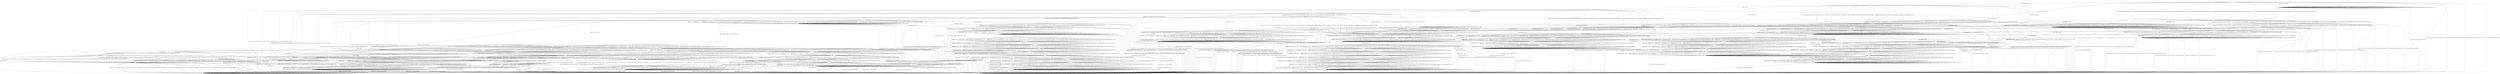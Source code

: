 digraph g {

	s0 [shape="circle" label="s0"];
	s1 [shape="circle" label="s1"];
	s2 [shape="circle" label="s2"];
	s3 [shape="circle" label="s3"];
	s4 [shape="circle" label="s4"];
	s5 [shape="circle" label="s5"];
	s6 [shape="circle" label="s6"];
	s7 [shape="circle" label="s7"];
	s8 [shape="circle" label="s8"];
	s9 [shape="circle" label="s9"];
	s10 [shape="circle" label="s10"];
	s11 [shape="circle" label="s11"];
	s12 [shape="circle" label="s12"];
	s13 [shape="circle" label="s13"];
	s14 [shape="circle" label="s14"];
	s15 [shape="circle" label="s15"];
	s16 [shape="circle" label="s16"];
	s17 [shape="circle" label="s17"];
	s18 [shape="circle" label="s18"];
	s19 [shape="circle" label="s19"];
	s20 [shape="circle" label="s20"];
	s21 [shape="circle" label="s21"];
	s22 [shape="circle" label="s22"];
	s23 [shape="circle" label="s23"];
	s24 [shape="circle" label="s24"];
	s25 [shape="circle" label="s25"];
	s26 [shape="circle" label="s26"];
	s27 [shape="circle" label="s27"];
	s28 [shape="circle" label="s28"];
	s29 [shape="circle" label="s29"];
	s30 [shape="circle" label="s30"];
	s31 [shape="circle" label="s31"];
	s32 [shape="circle" label="s32"];
	s33 [shape="circle" label="s33"];
	s34 [shape="circle" label="s34"];
	s35 [shape="circle" label="s35"];
	s36 [shape="circle" label="s36"];
	s37 [shape="circle" label="s37"];
	s38 [shape="circle" label="s38"];
	s39 [shape="circle" label="s39"];
	s40 [shape="circle" label="s40"];
	s41 [shape="circle" label="s41"];
	s42 [shape="circle" label="s42"];
	s43 [shape="circle" label="s43"];
	s44 [shape="circle" label="s44"];
	s45 [shape="circle" label="s45"];
	s46 [shape="circle" label="s46"];
	s47 [shape="circle" label="s47"];
	s48 [shape="circle" label="s48"];
	s49 [shape="circle" label="s49"];
	s50 [shape="circle" label="s50"];
	s51 [shape="circle" label="s51"];
	s52 [shape="circle" label="s52"];
	s53 [shape="circle" label="s53"];
	s54 [shape="circle" label="s54"];
	s55 [shape="circle" label="s55"];
	s56 [shape="circle" label="s56"];
	s57 [shape="circle" label="s57"];
	s58 [shape="circle" label="s58"];
	s59 [shape="circle" label="s59"];
	s60 [shape="circle" label="s60"];
	s61 [shape="circle" label="s61"];
	s62 [shape="circle" label="s62"];
	s63 [shape="circle" label="s63"];
	s64 [shape="circle" label="s64"];
	s65 [shape="circle" label="s65"];
	s66 [shape="circle" label="s66"];
	s67 [shape="circle" label="s67"];
	s68 [shape="circle" label="s68"];
	s69 [shape="circle" label="s69"];
	s70 [shape="circle" label="s70"];
	s71 [shape="circle" label="s71"];
	s72 [shape="circle" label="s72"];
	s73 [shape="circle" label="s73"];
	s74 [shape="circle" label="s74"];
	s75 [shape="circle" label="s75"];
	s76 [shape="circle" label="s76"];
	s77 [shape="circle" label="s77"];
	s78 [shape="circle" label="s78"];
	s79 [shape="circle" label="s79"];
	s80 [shape="circle" label="s80"];
	s81 [shape="circle" label="s81"];
	s82 [shape="circle" label="s82"];
	s83 [shape="circle" label="s83"];
	s84 [shape="circle" label="s84"];
	s85 [shape="circle" label="s85"];
	s86 [shape="circle" label="s86"];
	s87 [shape="circle" label="s87"];
	s88 [shape="circle" label="s88"];
	s89 [shape="circle" label="s89"];
	s90 [shape="circle" label="s90"];
	s91 [shape="circle" label="s91"];
	s92 [shape="circle" label="s92"];
	s93 [shape="circle" label="s93"];
	s94 [shape="circle" label="s94"];
	s95 [shape="circle" label="s95"];
	s96 [shape="circle" label="s96"];
	s97 [shape="circle" label="s97"];
	s98 [shape="circle" label="s98"];
	s99 [shape="circle" label="s99"];
	s100 [shape="circle" label="s100"];
	s101 [shape="circle" label="s101"];
	s0 -> s38 [label="HELLO_VERIFY_REQUEST / CLIENT_HELLO+"];
	s0 -> s3 [label="ECDH_SERVER_HELLO / CLIENT_HELLO"];
	s0 -> s1 [label="ECDH_SERVER_KEY_EXCHANGE / CLIENT_HELLO|Alert(FATAL,INTERNAL_ERROR)"];
	s0 -> s1 [label="RSA_SIGN_CERTIFICATE_REQUEST / CLIENT_HELLO|Alert(FATAL,INTERNAL_ERROR)"];
	s0 -> s1 [label="RSA_FIXED_ECDH_CERTIFICATE_REQUEST / CLIENT_HELLO|Alert(FATAL,INTERNAL_ERROR)"];
	s0 -> s1 [label="RSA_FIXED_DH_CERTIFICATE_REQUEST / CLIENT_HELLO|Alert(FATAL,INTERNAL_ERROR)"];
	s0 -> s1 [label="DSS_SIGN_CERTIFICATE_REQUEST / CLIENT_HELLO|Alert(FATAL,INTERNAL_ERROR)"];
	s0 -> s1 [label="DSS_FIXED_DH_CERTIFICATE_REQUEST / CLIENT_HELLO|Alert(FATAL,INTERNAL_ERROR)"];
	s0 -> s2 [label="APPLICATION_EPOCH_0 / CLIENT_HELLO|Alert(FATAL,UNEXPECTED_MESSAGE)"];
	s0 -> s1 [label="SERVER_HELLO_DONE / CLIENT_HELLO|Alert(FATAL,INTERNAL_ERROR)"];
	s0 -> s15 [label="CHANGE_CIPHER_SPEC / CLIENT_HELLO"];
	s0 -> s1 [label="FINISHED / CLIENT_HELLO|Alert(FATAL,INTERNAL_ERROR)"];
	s0 -> s2 [label="APPLICATION / CLIENT_HELLO|Alert(FATAL,UNEXPECTED_MESSAGE)"];
	s0 -> s1 [label="CERTIFICATE / CLIENT_HELLO|Alert(FATAL,INTERNAL_ERROR)"];
	s0 -> s1 [label="EMPTY_CERTIFICATE / CLIENT_HELLO|Alert(FATAL,INTERNAL_ERROR)"];
	s0 -> s2 [label="Alert(WARNING,CLOSE_NOTIFY) / CLIENT_HELLO|Alert(WARNING,CLOSE_NOTIFY)"];
	s0 -> s2 [label="Alert(FATAL,UNEXPECTED_MESSAGE) / CLIENT_HELLO"];
	s1 -> s6 [label="HELLO_VERIFY_REQUEST / TIMEOUT"];
	s1 -> s6 [label="ECDH_SERVER_HELLO / TIMEOUT"];
	s1 -> s22 [label="ECDH_SERVER_KEY_EXCHANGE / Alert(FATAL,INTERNAL_ERROR)"];
	s1 -> s22 [label="RSA_SIGN_CERTIFICATE_REQUEST / Alert(FATAL,INTERNAL_ERROR)"];
	s1 -> s22 [label="RSA_FIXED_ECDH_CERTIFICATE_REQUEST / Alert(FATAL,INTERNAL_ERROR)"];
	s1 -> s22 [label="RSA_FIXED_DH_CERTIFICATE_REQUEST / Alert(FATAL,INTERNAL_ERROR)"];
	s1 -> s22 [label="DSS_SIGN_CERTIFICATE_REQUEST / Alert(FATAL,INTERNAL_ERROR)"];
	s1 -> s22 [label="DSS_FIXED_DH_CERTIFICATE_REQUEST / Alert(FATAL,INTERNAL_ERROR)"];
	s1 -> s2 [label="APPLICATION_EPOCH_0 / Alert(FATAL,UNEXPECTED_MESSAGE)"];
	s1 -> s22 [label="SERVER_HELLO_DONE / Alert(FATAL,INTERNAL_ERROR)"];
	s1 -> s4 [label="CHANGE_CIPHER_SPEC / TIMEOUT"];
	s1 -> s22 [label="FINISHED / Alert(FATAL,INTERNAL_ERROR)"];
	s1 -> s2 [label="APPLICATION / Alert(FATAL,UNEXPECTED_MESSAGE)"];
	s1 -> s22 [label="CERTIFICATE / Alert(FATAL,INTERNAL_ERROR)"];
	s1 -> s22 [label="EMPTY_CERTIFICATE / Alert(FATAL,INTERNAL_ERROR)"];
	s1 -> s2 [label="Alert(WARNING,CLOSE_NOTIFY) / Alert(WARNING,CLOSE_NOTIFY)"];
	s1 -> s2 [label="Alert(FATAL,UNEXPECTED_MESSAGE) / TIMEOUT"];
	s2 -> s2 [label="HELLO_VERIFY_REQUEST / SOCKET_CLOSED"];
	s2 -> s2 [label="ECDH_SERVER_HELLO / SOCKET_CLOSED"];
	s2 -> s2 [label="ECDH_SERVER_KEY_EXCHANGE / SOCKET_CLOSED"];
	s2 -> s2 [label="RSA_SIGN_CERTIFICATE_REQUEST / SOCKET_CLOSED"];
	s2 -> s2 [label="RSA_FIXED_ECDH_CERTIFICATE_REQUEST / SOCKET_CLOSED"];
	s2 -> s2 [label="RSA_FIXED_DH_CERTIFICATE_REQUEST / SOCKET_CLOSED"];
	s2 -> s2 [label="DSS_SIGN_CERTIFICATE_REQUEST / SOCKET_CLOSED"];
	s2 -> s2 [label="DSS_FIXED_DH_CERTIFICATE_REQUEST / SOCKET_CLOSED"];
	s2 -> s2 [label="APPLICATION_EPOCH_0 / SOCKET_CLOSED"];
	s2 -> s2 [label="SERVER_HELLO_DONE / SOCKET_CLOSED"];
	s2 -> s2 [label="CHANGE_CIPHER_SPEC / SOCKET_CLOSED"];
	s2 -> s2 [label="FINISHED / SOCKET_CLOSED"];
	s2 -> s2 [label="APPLICATION / SOCKET_CLOSED"];
	s2 -> s2 [label="CERTIFICATE / SOCKET_CLOSED"];
	s2 -> s2 [label="EMPTY_CERTIFICATE / SOCKET_CLOSED"];
	s2 -> s2 [label="Alert(WARNING,CLOSE_NOTIFY) / SOCKET_CLOSED"];
	s2 -> s2 [label="Alert(FATAL,UNEXPECTED_MESSAGE) / SOCKET_CLOSED"];
	s3 -> s6 [label="HELLO_VERIFY_REQUEST / TIMEOUT"];
	s3 -> s6 [label="ECDH_SERVER_HELLO / TIMEOUT"];
	s3 -> s6 [label="ECDH_SERVER_KEY_EXCHANGE / TIMEOUT"];
	s3 -> s6 [label="RSA_SIGN_CERTIFICATE_REQUEST / TIMEOUT"];
	s3 -> s6 [label="RSA_FIXED_ECDH_CERTIFICATE_REQUEST / TIMEOUT"];
	s3 -> s6 [label="RSA_FIXED_DH_CERTIFICATE_REQUEST / TIMEOUT"];
	s3 -> s6 [label="DSS_SIGN_CERTIFICATE_REQUEST / TIMEOUT"];
	s3 -> s6 [label="DSS_FIXED_DH_CERTIFICATE_REQUEST / TIMEOUT"];
	s3 -> s2 [label="APPLICATION_EPOCH_0 / Alert(FATAL,UNEXPECTED_MESSAGE)"];
	s3 -> s6 [label="SERVER_HELLO_DONE / TIMEOUT"];
	s3 -> s4 [label="CHANGE_CIPHER_SPEC / TIMEOUT"];
	s3 -> s6 [label="FINISHED / TIMEOUT"];
	s3 -> s2 [label="APPLICATION / Alert(FATAL,UNEXPECTED_MESSAGE)"];
	s3 -> s16 [label="CERTIFICATE / TIMEOUT"];
	s3 -> s19 [label="EMPTY_CERTIFICATE / TIMEOUT"];
	s3 -> s2 [label="Alert(WARNING,CLOSE_NOTIFY) / Alert(WARNING,CLOSE_NOTIFY)"];
	s3 -> s2 [label="Alert(FATAL,UNEXPECTED_MESSAGE) / TIMEOUT"];
	s4 -> s5 [label="HELLO_VERIFY_REQUEST / TIMEOUT"];
	s4 -> s5 [label="ECDH_SERVER_HELLO / TIMEOUT"];
	s4 -> s5 [label="ECDH_SERVER_KEY_EXCHANGE / TIMEOUT"];
	s4 -> s5 [label="RSA_SIGN_CERTIFICATE_REQUEST / TIMEOUT"];
	s4 -> s5 [label="RSA_FIXED_ECDH_CERTIFICATE_REQUEST / TIMEOUT"];
	s4 -> s5 [label="RSA_FIXED_DH_CERTIFICATE_REQUEST / TIMEOUT"];
	s4 -> s5 [label="DSS_SIGN_CERTIFICATE_REQUEST / TIMEOUT"];
	s4 -> s5 [label="DSS_FIXED_DH_CERTIFICATE_REQUEST / TIMEOUT"];
	s4 -> s5 [label="APPLICATION_EPOCH_0 / TIMEOUT"];
	s4 -> s5 [label="SERVER_HELLO_DONE / TIMEOUT"];
	s4 -> s4 [label="CHANGE_CIPHER_SPEC / TIMEOUT"];
	s4 -> s5 [label="FINISHED / TIMEOUT"];
	s4 -> s5 [label="APPLICATION / TIMEOUT"];
	s4 -> s5 [label="CERTIFICATE / TIMEOUT"];
	s4 -> s5 [label="EMPTY_CERTIFICATE / TIMEOUT"];
	s4 -> s5 [label="Alert(WARNING,CLOSE_NOTIFY) / TIMEOUT"];
	s4 -> s5 [label="Alert(FATAL,UNEXPECTED_MESSAGE) / TIMEOUT"];
	s5 -> s5 [label="HELLO_VERIFY_REQUEST / TIMEOUT"];
	s5 -> s5 [label="ECDH_SERVER_HELLO / TIMEOUT"];
	s5 -> s5 [label="ECDH_SERVER_KEY_EXCHANGE / TIMEOUT"];
	s5 -> s5 [label="RSA_SIGN_CERTIFICATE_REQUEST / TIMEOUT"];
	s5 -> s5 [label="RSA_FIXED_ECDH_CERTIFICATE_REQUEST / TIMEOUT"];
	s5 -> s5 [label="RSA_FIXED_DH_CERTIFICATE_REQUEST / TIMEOUT"];
	s5 -> s5 [label="DSS_SIGN_CERTIFICATE_REQUEST / TIMEOUT"];
	s5 -> s5 [label="DSS_FIXED_DH_CERTIFICATE_REQUEST / TIMEOUT"];
	s5 -> s2 [label="APPLICATION_EPOCH_0 / Alert(FATAL,UNEXPECTED_MESSAGE)"];
	s5 -> s5 [label="SERVER_HELLO_DONE / TIMEOUT"];
	s5 -> s4 [label="CHANGE_CIPHER_SPEC / TIMEOUT"];
	s5 -> s5 [label="FINISHED / TIMEOUT"];
	s5 -> s5 [label="APPLICATION / TIMEOUT"];
	s5 -> s5 [label="CERTIFICATE / TIMEOUT"];
	s5 -> s5 [label="EMPTY_CERTIFICATE / TIMEOUT"];
	s5 -> s5 [label="Alert(WARNING,CLOSE_NOTIFY) / TIMEOUT"];
	s5 -> s5 [label="Alert(FATAL,UNEXPECTED_MESSAGE) / TIMEOUT"];
	s6 -> s10 [label="HELLO_VERIFY_REQUEST / TIMEOUT"];
	s6 -> s10 [label="ECDH_SERVER_HELLO / TIMEOUT"];
	s6 -> s10 [label="ECDH_SERVER_KEY_EXCHANGE / TIMEOUT"];
	s6 -> s10 [label="RSA_SIGN_CERTIFICATE_REQUEST / TIMEOUT"];
	s6 -> s10 [label="RSA_FIXED_ECDH_CERTIFICATE_REQUEST / TIMEOUT"];
	s6 -> s10 [label="RSA_FIXED_DH_CERTIFICATE_REQUEST / TIMEOUT"];
	s6 -> s10 [label="DSS_SIGN_CERTIFICATE_REQUEST / TIMEOUT"];
	s6 -> s10 [label="DSS_FIXED_DH_CERTIFICATE_REQUEST / TIMEOUT"];
	s6 -> s2 [label="APPLICATION_EPOCH_0 / Alert(FATAL,UNEXPECTED_MESSAGE)"];
	s6 -> s10 [label="SERVER_HELLO_DONE / TIMEOUT"];
	s6 -> s7 [label="CHANGE_CIPHER_SPEC / TIMEOUT"];
	s6 -> s10 [label="FINISHED / TIMEOUT"];
	s6 -> s2 [label="APPLICATION / Alert(FATAL,UNEXPECTED_MESSAGE)"];
	s6 -> s10 [label="CERTIFICATE / TIMEOUT"];
	s6 -> s10 [label="EMPTY_CERTIFICATE / TIMEOUT"];
	s6 -> s2 [label="Alert(WARNING,CLOSE_NOTIFY) / Alert(WARNING,CLOSE_NOTIFY)"];
	s6 -> s2 [label="Alert(FATAL,UNEXPECTED_MESSAGE) / TIMEOUT"];
	s7 -> s8 [label="HELLO_VERIFY_REQUEST / TIMEOUT"];
	s7 -> s8 [label="ECDH_SERVER_HELLO / TIMEOUT"];
	s7 -> s8 [label="ECDH_SERVER_KEY_EXCHANGE / TIMEOUT"];
	s7 -> s8 [label="RSA_SIGN_CERTIFICATE_REQUEST / TIMEOUT"];
	s7 -> s8 [label="RSA_FIXED_ECDH_CERTIFICATE_REQUEST / TIMEOUT"];
	s7 -> s8 [label="RSA_FIXED_DH_CERTIFICATE_REQUEST / TIMEOUT"];
	s7 -> s8 [label="DSS_SIGN_CERTIFICATE_REQUEST / TIMEOUT"];
	s7 -> s8 [label="DSS_FIXED_DH_CERTIFICATE_REQUEST / TIMEOUT"];
	s7 -> s8 [label="APPLICATION_EPOCH_0 / TIMEOUT"];
	s7 -> s8 [label="SERVER_HELLO_DONE / TIMEOUT"];
	s7 -> s7 [label="CHANGE_CIPHER_SPEC / TIMEOUT"];
	s7 -> s8 [label="FINISHED / TIMEOUT"];
	s7 -> s8 [label="APPLICATION / TIMEOUT"];
	s7 -> s8 [label="CERTIFICATE / TIMEOUT"];
	s7 -> s8 [label="EMPTY_CERTIFICATE / TIMEOUT"];
	s7 -> s8 [label="Alert(WARNING,CLOSE_NOTIFY) / TIMEOUT"];
	s7 -> s8 [label="Alert(FATAL,UNEXPECTED_MESSAGE) / TIMEOUT"];
	s8 -> s9 [label="HELLO_VERIFY_REQUEST / TIMEOUT"];
	s8 -> s9 [label="ECDH_SERVER_HELLO / TIMEOUT"];
	s8 -> s9 [label="ECDH_SERVER_KEY_EXCHANGE / TIMEOUT"];
	s8 -> s9 [label="RSA_SIGN_CERTIFICATE_REQUEST / TIMEOUT"];
	s8 -> s9 [label="RSA_FIXED_ECDH_CERTIFICATE_REQUEST / TIMEOUT"];
	s8 -> s9 [label="RSA_FIXED_DH_CERTIFICATE_REQUEST / TIMEOUT"];
	s8 -> s9 [label="DSS_SIGN_CERTIFICATE_REQUEST / TIMEOUT"];
	s8 -> s9 [label="DSS_FIXED_DH_CERTIFICATE_REQUEST / TIMEOUT"];
	s8 -> s9 [label="APPLICATION_EPOCH_0 / TIMEOUT"];
	s8 -> s9 [label="SERVER_HELLO_DONE / TIMEOUT"];
	s8 -> s7 [label="CHANGE_CIPHER_SPEC / TIMEOUT"];
	s8 -> s9 [label="FINISHED / TIMEOUT"];
	s8 -> s9 [label="APPLICATION / TIMEOUT"];
	s8 -> s9 [label="CERTIFICATE / TIMEOUT"];
	s8 -> s9 [label="EMPTY_CERTIFICATE / TIMEOUT"];
	s8 -> s9 [label="Alert(WARNING,CLOSE_NOTIFY) / TIMEOUT"];
	s8 -> s9 [label="Alert(FATAL,UNEXPECTED_MESSAGE) / TIMEOUT"];
	s9 -> s9 [label="HELLO_VERIFY_REQUEST / TIMEOUT"];
	s9 -> s9 [label="ECDH_SERVER_HELLO / TIMEOUT"];
	s9 -> s9 [label="ECDH_SERVER_KEY_EXCHANGE / TIMEOUT"];
	s9 -> s9 [label="RSA_SIGN_CERTIFICATE_REQUEST / TIMEOUT"];
	s9 -> s9 [label="RSA_FIXED_ECDH_CERTIFICATE_REQUEST / TIMEOUT"];
	s9 -> s9 [label="RSA_FIXED_DH_CERTIFICATE_REQUEST / TIMEOUT"];
	s9 -> s9 [label="DSS_SIGN_CERTIFICATE_REQUEST / TIMEOUT"];
	s9 -> s9 [label="DSS_FIXED_DH_CERTIFICATE_REQUEST / TIMEOUT"];
	s9 -> s2 [label="APPLICATION_EPOCH_0 / Alert(FATAL,UNEXPECTED_MESSAGE)"];
	s9 -> s9 [label="SERVER_HELLO_DONE / TIMEOUT"];
	s9 -> s7 [label="CHANGE_CIPHER_SPEC / TIMEOUT"];
	s9 -> s9 [label="FINISHED / TIMEOUT"];
	s9 -> s9 [label="APPLICATION / TIMEOUT"];
	s9 -> s9 [label="CERTIFICATE / TIMEOUT"];
	s9 -> s9 [label="EMPTY_CERTIFICATE / TIMEOUT"];
	s9 -> s9 [label="Alert(WARNING,CLOSE_NOTIFY) / TIMEOUT"];
	s9 -> s9 [label="Alert(FATAL,UNEXPECTED_MESSAGE) / TIMEOUT"];
	s10 -> s27 [label="HELLO_VERIFY_REQUEST / TIMEOUT"];
	s10 -> s27 [label="ECDH_SERVER_HELLO / TIMEOUT"];
	s10 -> s27 [label="ECDH_SERVER_KEY_EXCHANGE / TIMEOUT"];
	s10 -> s27 [label="RSA_SIGN_CERTIFICATE_REQUEST / TIMEOUT"];
	s10 -> s27 [label="RSA_FIXED_ECDH_CERTIFICATE_REQUEST / TIMEOUT"];
	s10 -> s27 [label="RSA_FIXED_DH_CERTIFICATE_REQUEST / TIMEOUT"];
	s10 -> s27 [label="DSS_SIGN_CERTIFICATE_REQUEST / TIMEOUT"];
	s10 -> s27 [label="DSS_FIXED_DH_CERTIFICATE_REQUEST / TIMEOUT"];
	s10 -> s2 [label="APPLICATION_EPOCH_0 / Alert(FATAL,UNEXPECTED_MESSAGE)"];
	s10 -> s27 [label="SERVER_HELLO_DONE / TIMEOUT"];
	s10 -> s11 [label="CHANGE_CIPHER_SPEC / TIMEOUT"];
	s10 -> s27 [label="FINISHED / TIMEOUT"];
	s10 -> s2 [label="APPLICATION / Alert(FATAL,UNEXPECTED_MESSAGE)"];
	s10 -> s27 [label="CERTIFICATE / TIMEOUT"];
	s10 -> s27 [label="EMPTY_CERTIFICATE / TIMEOUT"];
	s10 -> s2 [label="Alert(WARNING,CLOSE_NOTIFY) / Alert(WARNING,CLOSE_NOTIFY)"];
	s10 -> s2 [label="Alert(FATAL,UNEXPECTED_MESSAGE) / TIMEOUT"];
	s11 -> s12 [label="HELLO_VERIFY_REQUEST / TIMEOUT"];
	s11 -> s12 [label="ECDH_SERVER_HELLO / TIMEOUT"];
	s11 -> s12 [label="ECDH_SERVER_KEY_EXCHANGE / TIMEOUT"];
	s11 -> s12 [label="RSA_SIGN_CERTIFICATE_REQUEST / TIMEOUT"];
	s11 -> s12 [label="RSA_FIXED_ECDH_CERTIFICATE_REQUEST / TIMEOUT"];
	s11 -> s12 [label="RSA_FIXED_DH_CERTIFICATE_REQUEST / TIMEOUT"];
	s11 -> s12 [label="DSS_SIGN_CERTIFICATE_REQUEST / TIMEOUT"];
	s11 -> s12 [label="DSS_FIXED_DH_CERTIFICATE_REQUEST / TIMEOUT"];
	s11 -> s12 [label="APPLICATION_EPOCH_0 / TIMEOUT"];
	s11 -> s12 [label="SERVER_HELLO_DONE / TIMEOUT"];
	s11 -> s11 [label="CHANGE_CIPHER_SPEC / TIMEOUT"];
	s11 -> s12 [label="FINISHED / TIMEOUT"];
	s11 -> s12 [label="APPLICATION / TIMEOUT"];
	s11 -> s12 [label="CERTIFICATE / TIMEOUT"];
	s11 -> s12 [label="EMPTY_CERTIFICATE / TIMEOUT"];
	s11 -> s12 [label="Alert(WARNING,CLOSE_NOTIFY) / TIMEOUT"];
	s11 -> s12 [label="Alert(FATAL,UNEXPECTED_MESSAGE) / TIMEOUT"];
	s12 -> s13 [label="HELLO_VERIFY_REQUEST / TIMEOUT"];
	s12 -> s13 [label="ECDH_SERVER_HELLO / TIMEOUT"];
	s12 -> s13 [label="ECDH_SERVER_KEY_EXCHANGE / TIMEOUT"];
	s12 -> s13 [label="RSA_SIGN_CERTIFICATE_REQUEST / TIMEOUT"];
	s12 -> s13 [label="RSA_FIXED_ECDH_CERTIFICATE_REQUEST / TIMEOUT"];
	s12 -> s13 [label="RSA_FIXED_DH_CERTIFICATE_REQUEST / TIMEOUT"];
	s12 -> s13 [label="DSS_SIGN_CERTIFICATE_REQUEST / TIMEOUT"];
	s12 -> s13 [label="DSS_FIXED_DH_CERTIFICATE_REQUEST / TIMEOUT"];
	s12 -> s13 [label="APPLICATION_EPOCH_0 / TIMEOUT"];
	s12 -> s13 [label="SERVER_HELLO_DONE / TIMEOUT"];
	s12 -> s11 [label="CHANGE_CIPHER_SPEC / TIMEOUT"];
	s12 -> s13 [label="FINISHED / TIMEOUT"];
	s12 -> s13 [label="APPLICATION / TIMEOUT"];
	s12 -> s13 [label="CERTIFICATE / TIMEOUT"];
	s12 -> s13 [label="EMPTY_CERTIFICATE / TIMEOUT"];
	s12 -> s13 [label="Alert(WARNING,CLOSE_NOTIFY) / TIMEOUT"];
	s12 -> s13 [label="Alert(FATAL,UNEXPECTED_MESSAGE) / TIMEOUT"];
	s13 -> s14 [label="HELLO_VERIFY_REQUEST / TIMEOUT"];
	s13 -> s14 [label="ECDH_SERVER_HELLO / TIMEOUT"];
	s13 -> s14 [label="ECDH_SERVER_KEY_EXCHANGE / TIMEOUT"];
	s13 -> s14 [label="RSA_SIGN_CERTIFICATE_REQUEST / TIMEOUT"];
	s13 -> s14 [label="RSA_FIXED_ECDH_CERTIFICATE_REQUEST / TIMEOUT"];
	s13 -> s14 [label="RSA_FIXED_DH_CERTIFICATE_REQUEST / TIMEOUT"];
	s13 -> s14 [label="DSS_SIGN_CERTIFICATE_REQUEST / TIMEOUT"];
	s13 -> s14 [label="DSS_FIXED_DH_CERTIFICATE_REQUEST / TIMEOUT"];
	s13 -> s14 [label="APPLICATION_EPOCH_0 / TIMEOUT"];
	s13 -> s14 [label="SERVER_HELLO_DONE / TIMEOUT"];
	s13 -> s11 [label="CHANGE_CIPHER_SPEC / TIMEOUT"];
	s13 -> s14 [label="FINISHED / TIMEOUT"];
	s13 -> s14 [label="APPLICATION / TIMEOUT"];
	s13 -> s14 [label="CERTIFICATE / TIMEOUT"];
	s13 -> s14 [label="EMPTY_CERTIFICATE / TIMEOUT"];
	s13 -> s14 [label="Alert(WARNING,CLOSE_NOTIFY) / TIMEOUT"];
	s13 -> s14 [label="Alert(FATAL,UNEXPECTED_MESSAGE) / TIMEOUT"];
	s14 -> s14 [label="HELLO_VERIFY_REQUEST / TIMEOUT"];
	s14 -> s14 [label="ECDH_SERVER_HELLO / TIMEOUT"];
	s14 -> s14 [label="ECDH_SERVER_KEY_EXCHANGE / TIMEOUT"];
	s14 -> s14 [label="RSA_SIGN_CERTIFICATE_REQUEST / TIMEOUT"];
	s14 -> s14 [label="RSA_FIXED_ECDH_CERTIFICATE_REQUEST / TIMEOUT"];
	s14 -> s14 [label="RSA_FIXED_DH_CERTIFICATE_REQUEST / TIMEOUT"];
	s14 -> s14 [label="DSS_SIGN_CERTIFICATE_REQUEST / TIMEOUT"];
	s14 -> s14 [label="DSS_FIXED_DH_CERTIFICATE_REQUEST / TIMEOUT"];
	s14 -> s2 [label="APPLICATION_EPOCH_0 / Alert(FATAL,UNEXPECTED_MESSAGE)"];
	s14 -> s14 [label="SERVER_HELLO_DONE / TIMEOUT"];
	s14 -> s11 [label="CHANGE_CIPHER_SPEC / TIMEOUT"];
	s14 -> s14 [label="FINISHED / TIMEOUT"];
	s14 -> s14 [label="APPLICATION / TIMEOUT"];
	s14 -> s14 [label="CERTIFICATE / TIMEOUT"];
	s14 -> s14 [label="EMPTY_CERTIFICATE / TIMEOUT"];
	s14 -> s14 [label="Alert(WARNING,CLOSE_NOTIFY) / TIMEOUT"];
	s14 -> s14 [label="Alert(FATAL,UNEXPECTED_MESSAGE) / TIMEOUT"];
	s15 -> s15 [label="HELLO_VERIFY_REQUEST / TIMEOUT"];
	s15 -> s15 [label="ECDH_SERVER_HELLO / TIMEOUT"];
	s15 -> s15 [label="ECDH_SERVER_KEY_EXCHANGE / TIMEOUT"];
	s15 -> s15 [label="RSA_SIGN_CERTIFICATE_REQUEST / TIMEOUT"];
	s15 -> s15 [label="RSA_FIXED_ECDH_CERTIFICATE_REQUEST / TIMEOUT"];
	s15 -> s15 [label="RSA_FIXED_DH_CERTIFICATE_REQUEST / TIMEOUT"];
	s15 -> s15 [label="DSS_SIGN_CERTIFICATE_REQUEST / TIMEOUT"];
	s15 -> s15 [label="DSS_FIXED_DH_CERTIFICATE_REQUEST / TIMEOUT"];
	s15 -> s2 [label="APPLICATION_EPOCH_0 / Alert(FATAL,UNEXPECTED_MESSAGE)"];
	s15 -> s15 [label="SERVER_HELLO_DONE / TIMEOUT"];
	s15 -> s15 [label="CHANGE_CIPHER_SPEC / TIMEOUT"];
	s15 -> s15 [label="FINISHED / TIMEOUT"];
	s15 -> s15 [label="APPLICATION / TIMEOUT"];
	s15 -> s15 [label="CERTIFICATE / TIMEOUT"];
	s15 -> s15 [label="EMPTY_CERTIFICATE / TIMEOUT"];
	s15 -> s15 [label="Alert(WARNING,CLOSE_NOTIFY) / TIMEOUT"];
	s15 -> s15 [label="Alert(FATAL,UNEXPECTED_MESSAGE) / TIMEOUT"];
	s16 -> s10 [label="HELLO_VERIFY_REQUEST / TIMEOUT"];
	s16 -> s10 [label="ECDH_SERVER_HELLO / TIMEOUT"];
	s16 -> s17 [label="ECDH_SERVER_KEY_EXCHANGE / TIMEOUT"];
	s16 -> s10 [label="RSA_SIGN_CERTIFICATE_REQUEST / TIMEOUT"];
	s16 -> s10 [label="RSA_FIXED_ECDH_CERTIFICATE_REQUEST / TIMEOUT"];
	s16 -> s10 [label="RSA_FIXED_DH_CERTIFICATE_REQUEST / TIMEOUT"];
	s16 -> s10 [label="DSS_SIGN_CERTIFICATE_REQUEST / TIMEOUT"];
	s16 -> s10 [label="DSS_FIXED_DH_CERTIFICATE_REQUEST / TIMEOUT"];
	s16 -> s2 [label="APPLICATION_EPOCH_0 / Alert(FATAL,UNEXPECTED_MESSAGE)"];
	s16 -> s10 [label="SERVER_HELLO_DONE / TIMEOUT"];
	s16 -> s7 [label="CHANGE_CIPHER_SPEC / TIMEOUT"];
	s16 -> s10 [label="FINISHED / TIMEOUT"];
	s16 -> s2 [label="APPLICATION / Alert(FATAL,UNEXPECTED_MESSAGE)"];
	s16 -> s10 [label="CERTIFICATE / TIMEOUT"];
	s16 -> s10 [label="EMPTY_CERTIFICATE / TIMEOUT"];
	s16 -> s2 [label="Alert(WARNING,CLOSE_NOTIFY) / Alert(WARNING,CLOSE_NOTIFY)"];
	s16 -> s2 [label="Alert(FATAL,UNEXPECTED_MESSAGE) / TIMEOUT"];
	s17 -> s27 [label="HELLO_VERIFY_REQUEST / TIMEOUT"];
	s17 -> s27 [label="ECDH_SERVER_HELLO / TIMEOUT"];
	s17 -> s27 [label="ECDH_SERVER_KEY_EXCHANGE / TIMEOUT"];
	s17 -> s18 [label="RSA_SIGN_CERTIFICATE_REQUEST / TIMEOUT"];
	s17 -> s18 [label="RSA_FIXED_ECDH_CERTIFICATE_REQUEST / TIMEOUT"];
	s17 -> s18 [label="RSA_FIXED_DH_CERTIFICATE_REQUEST / TIMEOUT"];
	s17 -> s18 [label="DSS_SIGN_CERTIFICATE_REQUEST / TIMEOUT"];
	s17 -> s18 [label="DSS_FIXED_DH_CERTIFICATE_REQUEST / TIMEOUT"];
	s17 -> s2 [label="APPLICATION_EPOCH_0 / Alert(FATAL,UNEXPECTED_MESSAGE)"];
	s17 -> s39 [label="SERVER_HELLO_DONE / ECDH_CLIENT_KEY_EXCHANGE|CHANGE_CIPHER_SPEC|FINISHED"];
	s17 -> s11 [label="CHANGE_CIPHER_SPEC / TIMEOUT"];
	s17 -> s27 [label="FINISHED / TIMEOUT"];
	s17 -> s2 [label="APPLICATION / Alert(FATAL,UNEXPECTED_MESSAGE)"];
	s17 -> s27 [label="CERTIFICATE / TIMEOUT"];
	s17 -> s27 [label="EMPTY_CERTIFICATE / TIMEOUT"];
	s17 -> s2 [label="Alert(WARNING,CLOSE_NOTIFY) / Alert(WARNING,CLOSE_NOTIFY)"];
	s17 -> s2 [label="Alert(FATAL,UNEXPECTED_MESSAGE) / TIMEOUT"];
	s18 -> s28 [label="HELLO_VERIFY_REQUEST / TIMEOUT"];
	s18 -> s28 [label="ECDH_SERVER_HELLO / TIMEOUT"];
	s18 -> s28 [label="ECDH_SERVER_KEY_EXCHANGE / TIMEOUT"];
	s18 -> s28 [label="RSA_SIGN_CERTIFICATE_REQUEST / TIMEOUT"];
	s18 -> s28 [label="RSA_FIXED_ECDH_CERTIFICATE_REQUEST / TIMEOUT"];
	s18 -> s28 [label="RSA_FIXED_DH_CERTIFICATE_REQUEST / TIMEOUT"];
	s18 -> s28 [label="DSS_SIGN_CERTIFICATE_REQUEST / TIMEOUT"];
	s18 -> s28 [label="DSS_FIXED_DH_CERTIFICATE_REQUEST / TIMEOUT"];
	s18 -> s2 [label="APPLICATION_EPOCH_0 / Alert(FATAL,UNEXPECTED_MESSAGE)"];
	s18 -> s57 [label="SERVER_HELLO_DONE / ECDSA_CERTIFICATE|ECDH_CLIENT_KEY_EXCHANGE|CERTIFICATE_VERIFY|CHANGE_CIPHER_SPEC|FINISHED"];
	s18 -> s21 [label="CHANGE_CIPHER_SPEC / TIMEOUT"];
	s18 -> s28 [label="FINISHED / TIMEOUT"];
	s18 -> s2 [label="APPLICATION / Alert(FATAL,UNEXPECTED_MESSAGE)"];
	s18 -> s28 [label="CERTIFICATE / TIMEOUT"];
	s18 -> s28 [label="EMPTY_CERTIFICATE / TIMEOUT"];
	s18 -> s2 [label="Alert(WARNING,CLOSE_NOTIFY) / Alert(WARNING,CLOSE_NOTIFY)"];
	s18 -> s2 [label="Alert(FATAL,UNEXPECTED_MESSAGE) / TIMEOUT"];
	s19 -> s10 [label="HELLO_VERIFY_REQUEST / TIMEOUT"];
	s19 -> s10 [label="ECDH_SERVER_HELLO / TIMEOUT"];
	s19 -> s20 [label="ECDH_SERVER_KEY_EXCHANGE / TIMEOUT"];
	s19 -> s10 [label="RSA_SIGN_CERTIFICATE_REQUEST / TIMEOUT"];
	s19 -> s10 [label="RSA_FIXED_ECDH_CERTIFICATE_REQUEST / TIMEOUT"];
	s19 -> s10 [label="RSA_FIXED_DH_CERTIFICATE_REQUEST / TIMEOUT"];
	s19 -> s10 [label="DSS_SIGN_CERTIFICATE_REQUEST / TIMEOUT"];
	s19 -> s10 [label="DSS_FIXED_DH_CERTIFICATE_REQUEST / TIMEOUT"];
	s19 -> s2 [label="APPLICATION_EPOCH_0 / Alert(FATAL,UNEXPECTED_MESSAGE)"];
	s19 -> s10 [label="SERVER_HELLO_DONE / TIMEOUT"];
	s19 -> s7 [label="CHANGE_CIPHER_SPEC / TIMEOUT"];
	s19 -> s10 [label="FINISHED / TIMEOUT"];
	s19 -> s2 [label="APPLICATION / Alert(FATAL,UNEXPECTED_MESSAGE)"];
	s19 -> s10 [label="CERTIFICATE / TIMEOUT"];
	s19 -> s10 [label="EMPTY_CERTIFICATE / TIMEOUT"];
	s19 -> s2 [label="Alert(WARNING,CLOSE_NOTIFY) / Alert(WARNING,CLOSE_NOTIFY)"];
	s19 -> s2 [label="Alert(FATAL,UNEXPECTED_MESSAGE) / TIMEOUT"];
	s20 -> s27 [label="HELLO_VERIFY_REQUEST / TIMEOUT"];
	s20 -> s27 [label="ECDH_SERVER_HELLO / TIMEOUT"];
	s20 -> s27 [label="ECDH_SERVER_KEY_EXCHANGE / TIMEOUT"];
	s20 -> s20 [label="RSA_SIGN_CERTIFICATE_REQUEST / TIMEOUT"];
	s20 -> s20 [label="RSA_FIXED_ECDH_CERTIFICATE_REQUEST / TIMEOUT"];
	s20 -> s20 [label="RSA_FIXED_DH_CERTIFICATE_REQUEST / TIMEOUT"];
	s20 -> s20 [label="DSS_SIGN_CERTIFICATE_REQUEST / TIMEOUT"];
	s20 -> s20 [label="DSS_FIXED_DH_CERTIFICATE_REQUEST / TIMEOUT"];
	s20 -> s2 [label="APPLICATION_EPOCH_0 / Alert(FATAL,UNEXPECTED_MESSAGE)"];
	s20 -> s2 [label="SERVER_HELLO_DONE / Alert(FATAL,BAD_CERTIFICATE)"];
	s20 -> s11 [label="CHANGE_CIPHER_SPEC / TIMEOUT"];
	s20 -> s27 [label="FINISHED / TIMEOUT"];
	s20 -> s2 [label="APPLICATION / Alert(FATAL,UNEXPECTED_MESSAGE)"];
	s20 -> s27 [label="CERTIFICATE / TIMEOUT"];
	s20 -> s27 [label="EMPTY_CERTIFICATE / TIMEOUT"];
	s20 -> s2 [label="Alert(WARNING,CLOSE_NOTIFY) / Alert(WARNING,CLOSE_NOTIFY)"];
	s20 -> s2 [label="Alert(FATAL,UNEXPECTED_MESSAGE) / TIMEOUT"];
	s21 -> s23 [label="HELLO_VERIFY_REQUEST / TIMEOUT"];
	s21 -> s23 [label="ECDH_SERVER_HELLO / TIMEOUT"];
	s21 -> s23 [label="ECDH_SERVER_KEY_EXCHANGE / TIMEOUT"];
	s21 -> s23 [label="RSA_SIGN_CERTIFICATE_REQUEST / TIMEOUT"];
	s21 -> s23 [label="RSA_FIXED_ECDH_CERTIFICATE_REQUEST / TIMEOUT"];
	s21 -> s23 [label="RSA_FIXED_DH_CERTIFICATE_REQUEST / TIMEOUT"];
	s21 -> s23 [label="DSS_SIGN_CERTIFICATE_REQUEST / TIMEOUT"];
	s21 -> s23 [label="DSS_FIXED_DH_CERTIFICATE_REQUEST / TIMEOUT"];
	s21 -> s23 [label="APPLICATION_EPOCH_0 / TIMEOUT"];
	s21 -> s23 [label="SERVER_HELLO_DONE / TIMEOUT"];
	s21 -> s21 [label="CHANGE_CIPHER_SPEC / TIMEOUT"];
	s21 -> s23 [label="FINISHED / TIMEOUT"];
	s21 -> s23 [label="APPLICATION / TIMEOUT"];
	s21 -> s23 [label="CERTIFICATE / TIMEOUT"];
	s21 -> s23 [label="EMPTY_CERTIFICATE / TIMEOUT"];
	s21 -> s23 [label="Alert(WARNING,CLOSE_NOTIFY) / TIMEOUT"];
	s21 -> s23 [label="Alert(FATAL,UNEXPECTED_MESSAGE) / TIMEOUT"];
	s22 -> s10 [label="HELLO_VERIFY_REQUEST / TIMEOUT"];
	s22 -> s10 [label="ECDH_SERVER_HELLO / TIMEOUT"];
	s22 -> s35 [label="ECDH_SERVER_KEY_EXCHANGE / Alert(FATAL,INTERNAL_ERROR)"];
	s22 -> s35 [label="RSA_SIGN_CERTIFICATE_REQUEST / Alert(FATAL,INTERNAL_ERROR)"];
	s22 -> s35 [label="RSA_FIXED_ECDH_CERTIFICATE_REQUEST / Alert(FATAL,INTERNAL_ERROR)"];
	s22 -> s35 [label="RSA_FIXED_DH_CERTIFICATE_REQUEST / Alert(FATAL,INTERNAL_ERROR)"];
	s22 -> s35 [label="DSS_SIGN_CERTIFICATE_REQUEST / Alert(FATAL,INTERNAL_ERROR)"];
	s22 -> s35 [label="DSS_FIXED_DH_CERTIFICATE_REQUEST / Alert(FATAL,INTERNAL_ERROR)"];
	s22 -> s2 [label="APPLICATION_EPOCH_0 / Alert(FATAL,UNEXPECTED_MESSAGE)"];
	s22 -> s35 [label="SERVER_HELLO_DONE / Alert(FATAL,INTERNAL_ERROR)"];
	s22 -> s7 [label="CHANGE_CIPHER_SPEC / TIMEOUT"];
	s22 -> s35 [label="FINISHED / Alert(FATAL,INTERNAL_ERROR)"];
	s22 -> s2 [label="APPLICATION / Alert(FATAL,UNEXPECTED_MESSAGE)"];
	s22 -> s35 [label="CERTIFICATE / Alert(FATAL,INTERNAL_ERROR)"];
	s22 -> s35 [label="EMPTY_CERTIFICATE / Alert(FATAL,INTERNAL_ERROR)"];
	s22 -> s2 [label="Alert(WARNING,CLOSE_NOTIFY) / Alert(WARNING,CLOSE_NOTIFY)"];
	s22 -> s2 [label="Alert(FATAL,UNEXPECTED_MESSAGE) / TIMEOUT"];
	s23 -> s24 [label="HELLO_VERIFY_REQUEST / TIMEOUT"];
	s23 -> s24 [label="ECDH_SERVER_HELLO / TIMEOUT"];
	s23 -> s24 [label="ECDH_SERVER_KEY_EXCHANGE / TIMEOUT"];
	s23 -> s24 [label="RSA_SIGN_CERTIFICATE_REQUEST / TIMEOUT"];
	s23 -> s24 [label="RSA_FIXED_ECDH_CERTIFICATE_REQUEST / TIMEOUT"];
	s23 -> s24 [label="RSA_FIXED_DH_CERTIFICATE_REQUEST / TIMEOUT"];
	s23 -> s24 [label="DSS_SIGN_CERTIFICATE_REQUEST / TIMEOUT"];
	s23 -> s24 [label="DSS_FIXED_DH_CERTIFICATE_REQUEST / TIMEOUT"];
	s23 -> s24 [label="APPLICATION_EPOCH_0 / TIMEOUT"];
	s23 -> s24 [label="SERVER_HELLO_DONE / TIMEOUT"];
	s23 -> s21 [label="CHANGE_CIPHER_SPEC / TIMEOUT"];
	s23 -> s24 [label="FINISHED / TIMEOUT"];
	s23 -> s24 [label="APPLICATION / TIMEOUT"];
	s23 -> s24 [label="CERTIFICATE / TIMEOUT"];
	s23 -> s24 [label="EMPTY_CERTIFICATE / TIMEOUT"];
	s23 -> s24 [label="Alert(WARNING,CLOSE_NOTIFY) / TIMEOUT"];
	s23 -> s24 [label="Alert(FATAL,UNEXPECTED_MESSAGE) / TIMEOUT"];
	s24 -> s25 [label="HELLO_VERIFY_REQUEST / TIMEOUT"];
	s24 -> s25 [label="ECDH_SERVER_HELLO / TIMEOUT"];
	s24 -> s25 [label="ECDH_SERVER_KEY_EXCHANGE / TIMEOUT"];
	s24 -> s25 [label="RSA_SIGN_CERTIFICATE_REQUEST / TIMEOUT"];
	s24 -> s25 [label="RSA_FIXED_ECDH_CERTIFICATE_REQUEST / TIMEOUT"];
	s24 -> s25 [label="RSA_FIXED_DH_CERTIFICATE_REQUEST / TIMEOUT"];
	s24 -> s25 [label="DSS_SIGN_CERTIFICATE_REQUEST / TIMEOUT"];
	s24 -> s25 [label="DSS_FIXED_DH_CERTIFICATE_REQUEST / TIMEOUT"];
	s24 -> s25 [label="APPLICATION_EPOCH_0 / TIMEOUT"];
	s24 -> s25 [label="SERVER_HELLO_DONE / TIMEOUT"];
	s24 -> s21 [label="CHANGE_CIPHER_SPEC / TIMEOUT"];
	s24 -> s25 [label="FINISHED / TIMEOUT"];
	s24 -> s25 [label="APPLICATION / TIMEOUT"];
	s24 -> s25 [label="CERTIFICATE / TIMEOUT"];
	s24 -> s25 [label="EMPTY_CERTIFICATE / TIMEOUT"];
	s24 -> s25 [label="Alert(WARNING,CLOSE_NOTIFY) / TIMEOUT"];
	s24 -> s25 [label="Alert(FATAL,UNEXPECTED_MESSAGE) / TIMEOUT"];
	s25 -> s26 [label="HELLO_VERIFY_REQUEST / TIMEOUT"];
	s25 -> s26 [label="ECDH_SERVER_HELLO / TIMEOUT"];
	s25 -> s26 [label="ECDH_SERVER_KEY_EXCHANGE / TIMEOUT"];
	s25 -> s26 [label="RSA_SIGN_CERTIFICATE_REQUEST / TIMEOUT"];
	s25 -> s26 [label="RSA_FIXED_ECDH_CERTIFICATE_REQUEST / TIMEOUT"];
	s25 -> s26 [label="RSA_FIXED_DH_CERTIFICATE_REQUEST / TIMEOUT"];
	s25 -> s26 [label="DSS_SIGN_CERTIFICATE_REQUEST / TIMEOUT"];
	s25 -> s26 [label="DSS_FIXED_DH_CERTIFICATE_REQUEST / TIMEOUT"];
	s25 -> s26 [label="APPLICATION_EPOCH_0 / TIMEOUT"];
	s25 -> s26 [label="SERVER_HELLO_DONE / TIMEOUT"];
	s25 -> s21 [label="CHANGE_CIPHER_SPEC / TIMEOUT"];
	s25 -> s26 [label="FINISHED / TIMEOUT"];
	s25 -> s26 [label="APPLICATION / TIMEOUT"];
	s25 -> s26 [label="CERTIFICATE / TIMEOUT"];
	s25 -> s26 [label="EMPTY_CERTIFICATE / TIMEOUT"];
	s25 -> s26 [label="Alert(WARNING,CLOSE_NOTIFY) / TIMEOUT"];
	s25 -> s26 [label="Alert(FATAL,UNEXPECTED_MESSAGE) / TIMEOUT"];
	s26 -> s26 [label="HELLO_VERIFY_REQUEST / TIMEOUT"];
	s26 -> s26 [label="ECDH_SERVER_HELLO / TIMEOUT"];
	s26 -> s26 [label="ECDH_SERVER_KEY_EXCHANGE / TIMEOUT"];
	s26 -> s26 [label="RSA_SIGN_CERTIFICATE_REQUEST / TIMEOUT"];
	s26 -> s26 [label="RSA_FIXED_ECDH_CERTIFICATE_REQUEST / TIMEOUT"];
	s26 -> s26 [label="RSA_FIXED_DH_CERTIFICATE_REQUEST / TIMEOUT"];
	s26 -> s26 [label="DSS_SIGN_CERTIFICATE_REQUEST / TIMEOUT"];
	s26 -> s26 [label="DSS_FIXED_DH_CERTIFICATE_REQUEST / TIMEOUT"];
	s26 -> s2 [label="APPLICATION_EPOCH_0 / Alert(FATAL,UNEXPECTED_MESSAGE)"];
	s26 -> s26 [label="SERVER_HELLO_DONE / TIMEOUT"];
	s26 -> s21 [label="CHANGE_CIPHER_SPEC / TIMEOUT"];
	s26 -> s26 [label="FINISHED / TIMEOUT"];
	s26 -> s26 [label="APPLICATION / TIMEOUT"];
	s26 -> s26 [label="CERTIFICATE / TIMEOUT"];
	s26 -> s26 [label="EMPTY_CERTIFICATE / TIMEOUT"];
	s26 -> s26 [label="Alert(WARNING,CLOSE_NOTIFY) / TIMEOUT"];
	s26 -> s26 [label="Alert(FATAL,UNEXPECTED_MESSAGE) / TIMEOUT"];
	s27 -> s28 [label="HELLO_VERIFY_REQUEST / TIMEOUT"];
	s27 -> s28 [label="ECDH_SERVER_HELLO / TIMEOUT"];
	s27 -> s28 [label="ECDH_SERVER_KEY_EXCHANGE / TIMEOUT"];
	s27 -> s28 [label="RSA_SIGN_CERTIFICATE_REQUEST / TIMEOUT"];
	s27 -> s28 [label="RSA_FIXED_ECDH_CERTIFICATE_REQUEST / TIMEOUT"];
	s27 -> s28 [label="RSA_FIXED_DH_CERTIFICATE_REQUEST / TIMEOUT"];
	s27 -> s28 [label="DSS_SIGN_CERTIFICATE_REQUEST / TIMEOUT"];
	s27 -> s28 [label="DSS_FIXED_DH_CERTIFICATE_REQUEST / TIMEOUT"];
	s27 -> s2 [label="APPLICATION_EPOCH_0 / Alert(FATAL,UNEXPECTED_MESSAGE)"];
	s27 -> s28 [label="SERVER_HELLO_DONE / TIMEOUT"];
	s27 -> s21 [label="CHANGE_CIPHER_SPEC / TIMEOUT"];
	s27 -> s28 [label="FINISHED / TIMEOUT"];
	s27 -> s2 [label="APPLICATION / Alert(FATAL,UNEXPECTED_MESSAGE)"];
	s27 -> s28 [label="CERTIFICATE / TIMEOUT"];
	s27 -> s28 [label="EMPTY_CERTIFICATE / TIMEOUT"];
	s27 -> s2 [label="Alert(WARNING,CLOSE_NOTIFY) / Alert(WARNING,CLOSE_NOTIFY)"];
	s27 -> s2 [label="Alert(FATAL,UNEXPECTED_MESSAGE) / TIMEOUT"];
	s28 -> s76 [label="HELLO_VERIFY_REQUEST / TIMEOUT"];
	s28 -> s76 [label="ECDH_SERVER_HELLO / TIMEOUT"];
	s28 -> s76 [label="ECDH_SERVER_KEY_EXCHANGE / TIMEOUT"];
	s28 -> s76 [label="RSA_SIGN_CERTIFICATE_REQUEST / TIMEOUT"];
	s28 -> s76 [label="RSA_FIXED_ECDH_CERTIFICATE_REQUEST / TIMEOUT"];
	s28 -> s76 [label="RSA_FIXED_DH_CERTIFICATE_REQUEST / TIMEOUT"];
	s28 -> s76 [label="DSS_SIGN_CERTIFICATE_REQUEST / TIMEOUT"];
	s28 -> s76 [label="DSS_FIXED_DH_CERTIFICATE_REQUEST / TIMEOUT"];
	s28 -> s2 [label="APPLICATION_EPOCH_0 / Alert(FATAL,UNEXPECTED_MESSAGE)"];
	s28 -> s76 [label="SERVER_HELLO_DONE / TIMEOUT"];
	s28 -> s29 [label="CHANGE_CIPHER_SPEC / TIMEOUT"];
	s28 -> s76 [label="FINISHED / TIMEOUT"];
	s28 -> s2 [label="APPLICATION / Alert(FATAL,UNEXPECTED_MESSAGE)"];
	s28 -> s76 [label="CERTIFICATE / TIMEOUT"];
	s28 -> s76 [label="EMPTY_CERTIFICATE / TIMEOUT"];
	s28 -> s2 [label="Alert(WARNING,CLOSE_NOTIFY) / Alert(WARNING,CLOSE_NOTIFY)"];
	s28 -> s2 [label="Alert(FATAL,UNEXPECTED_MESSAGE) / TIMEOUT"];
	s29 -> s30 [label="HELLO_VERIFY_REQUEST / TIMEOUT"];
	s29 -> s30 [label="ECDH_SERVER_HELLO / TIMEOUT"];
	s29 -> s30 [label="ECDH_SERVER_KEY_EXCHANGE / TIMEOUT"];
	s29 -> s30 [label="RSA_SIGN_CERTIFICATE_REQUEST / TIMEOUT"];
	s29 -> s30 [label="RSA_FIXED_ECDH_CERTIFICATE_REQUEST / TIMEOUT"];
	s29 -> s30 [label="RSA_FIXED_DH_CERTIFICATE_REQUEST / TIMEOUT"];
	s29 -> s30 [label="DSS_SIGN_CERTIFICATE_REQUEST / TIMEOUT"];
	s29 -> s30 [label="DSS_FIXED_DH_CERTIFICATE_REQUEST / TIMEOUT"];
	s29 -> s30 [label="APPLICATION_EPOCH_0 / TIMEOUT"];
	s29 -> s30 [label="SERVER_HELLO_DONE / TIMEOUT"];
	s29 -> s29 [label="CHANGE_CIPHER_SPEC / TIMEOUT"];
	s29 -> s30 [label="FINISHED / TIMEOUT"];
	s29 -> s30 [label="APPLICATION / TIMEOUT"];
	s29 -> s30 [label="CERTIFICATE / TIMEOUT"];
	s29 -> s30 [label="EMPTY_CERTIFICATE / TIMEOUT"];
	s29 -> s30 [label="Alert(WARNING,CLOSE_NOTIFY) / TIMEOUT"];
	s29 -> s30 [label="Alert(FATAL,UNEXPECTED_MESSAGE) / TIMEOUT"];
	s30 -> s31 [label="HELLO_VERIFY_REQUEST / TIMEOUT"];
	s30 -> s31 [label="ECDH_SERVER_HELLO / TIMEOUT"];
	s30 -> s31 [label="ECDH_SERVER_KEY_EXCHANGE / TIMEOUT"];
	s30 -> s31 [label="RSA_SIGN_CERTIFICATE_REQUEST / TIMEOUT"];
	s30 -> s31 [label="RSA_FIXED_ECDH_CERTIFICATE_REQUEST / TIMEOUT"];
	s30 -> s31 [label="RSA_FIXED_DH_CERTIFICATE_REQUEST / TIMEOUT"];
	s30 -> s31 [label="DSS_SIGN_CERTIFICATE_REQUEST / TIMEOUT"];
	s30 -> s31 [label="DSS_FIXED_DH_CERTIFICATE_REQUEST / TIMEOUT"];
	s30 -> s31 [label="APPLICATION_EPOCH_0 / TIMEOUT"];
	s30 -> s31 [label="SERVER_HELLO_DONE / TIMEOUT"];
	s30 -> s29 [label="CHANGE_CIPHER_SPEC / TIMEOUT"];
	s30 -> s31 [label="FINISHED / TIMEOUT"];
	s30 -> s31 [label="APPLICATION / TIMEOUT"];
	s30 -> s31 [label="CERTIFICATE / TIMEOUT"];
	s30 -> s31 [label="EMPTY_CERTIFICATE / TIMEOUT"];
	s30 -> s31 [label="Alert(WARNING,CLOSE_NOTIFY) / TIMEOUT"];
	s30 -> s31 [label="Alert(FATAL,UNEXPECTED_MESSAGE) / TIMEOUT"];
	s31 -> s32 [label="HELLO_VERIFY_REQUEST / TIMEOUT"];
	s31 -> s32 [label="ECDH_SERVER_HELLO / TIMEOUT"];
	s31 -> s32 [label="ECDH_SERVER_KEY_EXCHANGE / TIMEOUT"];
	s31 -> s32 [label="RSA_SIGN_CERTIFICATE_REQUEST / TIMEOUT"];
	s31 -> s32 [label="RSA_FIXED_ECDH_CERTIFICATE_REQUEST / TIMEOUT"];
	s31 -> s32 [label="RSA_FIXED_DH_CERTIFICATE_REQUEST / TIMEOUT"];
	s31 -> s32 [label="DSS_SIGN_CERTIFICATE_REQUEST / TIMEOUT"];
	s31 -> s32 [label="DSS_FIXED_DH_CERTIFICATE_REQUEST / TIMEOUT"];
	s31 -> s32 [label="APPLICATION_EPOCH_0 / TIMEOUT"];
	s31 -> s32 [label="SERVER_HELLO_DONE / TIMEOUT"];
	s31 -> s29 [label="CHANGE_CIPHER_SPEC / TIMEOUT"];
	s31 -> s32 [label="FINISHED / TIMEOUT"];
	s31 -> s32 [label="APPLICATION / TIMEOUT"];
	s31 -> s32 [label="CERTIFICATE / TIMEOUT"];
	s31 -> s32 [label="EMPTY_CERTIFICATE / TIMEOUT"];
	s31 -> s32 [label="Alert(WARNING,CLOSE_NOTIFY) / TIMEOUT"];
	s31 -> s32 [label="Alert(FATAL,UNEXPECTED_MESSAGE) / TIMEOUT"];
	s32 -> s33 [label="HELLO_VERIFY_REQUEST / TIMEOUT"];
	s32 -> s33 [label="ECDH_SERVER_HELLO / TIMEOUT"];
	s32 -> s33 [label="ECDH_SERVER_KEY_EXCHANGE / TIMEOUT"];
	s32 -> s33 [label="RSA_SIGN_CERTIFICATE_REQUEST / TIMEOUT"];
	s32 -> s33 [label="RSA_FIXED_ECDH_CERTIFICATE_REQUEST / TIMEOUT"];
	s32 -> s33 [label="RSA_FIXED_DH_CERTIFICATE_REQUEST / TIMEOUT"];
	s32 -> s33 [label="DSS_SIGN_CERTIFICATE_REQUEST / TIMEOUT"];
	s32 -> s33 [label="DSS_FIXED_DH_CERTIFICATE_REQUEST / TIMEOUT"];
	s32 -> s33 [label="APPLICATION_EPOCH_0 / TIMEOUT"];
	s32 -> s33 [label="SERVER_HELLO_DONE / TIMEOUT"];
	s32 -> s29 [label="CHANGE_CIPHER_SPEC / TIMEOUT"];
	s32 -> s33 [label="FINISHED / TIMEOUT"];
	s32 -> s33 [label="APPLICATION / TIMEOUT"];
	s32 -> s33 [label="CERTIFICATE / TIMEOUT"];
	s32 -> s33 [label="EMPTY_CERTIFICATE / TIMEOUT"];
	s32 -> s33 [label="Alert(WARNING,CLOSE_NOTIFY) / TIMEOUT"];
	s32 -> s33 [label="Alert(FATAL,UNEXPECTED_MESSAGE) / TIMEOUT"];
	s33 -> s34 [label="HELLO_VERIFY_REQUEST / TIMEOUT"];
	s33 -> s34 [label="ECDH_SERVER_HELLO / TIMEOUT"];
	s33 -> s34 [label="ECDH_SERVER_KEY_EXCHANGE / TIMEOUT"];
	s33 -> s34 [label="RSA_SIGN_CERTIFICATE_REQUEST / TIMEOUT"];
	s33 -> s34 [label="RSA_FIXED_ECDH_CERTIFICATE_REQUEST / TIMEOUT"];
	s33 -> s34 [label="RSA_FIXED_DH_CERTIFICATE_REQUEST / TIMEOUT"];
	s33 -> s34 [label="DSS_SIGN_CERTIFICATE_REQUEST / TIMEOUT"];
	s33 -> s34 [label="DSS_FIXED_DH_CERTIFICATE_REQUEST / TIMEOUT"];
	s33 -> s34 [label="APPLICATION_EPOCH_0 / TIMEOUT"];
	s33 -> s34 [label="SERVER_HELLO_DONE / TIMEOUT"];
	s33 -> s29 [label="CHANGE_CIPHER_SPEC / TIMEOUT"];
	s33 -> s34 [label="FINISHED / TIMEOUT"];
	s33 -> s34 [label="APPLICATION / TIMEOUT"];
	s33 -> s34 [label="CERTIFICATE / TIMEOUT"];
	s33 -> s34 [label="EMPTY_CERTIFICATE / TIMEOUT"];
	s33 -> s34 [label="Alert(WARNING,CLOSE_NOTIFY) / TIMEOUT"];
	s33 -> s34 [label="Alert(FATAL,UNEXPECTED_MESSAGE) / TIMEOUT"];
	s34 -> s34 [label="HELLO_VERIFY_REQUEST / TIMEOUT"];
	s34 -> s34 [label="ECDH_SERVER_HELLO / TIMEOUT"];
	s34 -> s34 [label="ECDH_SERVER_KEY_EXCHANGE / TIMEOUT"];
	s34 -> s34 [label="RSA_SIGN_CERTIFICATE_REQUEST / TIMEOUT"];
	s34 -> s34 [label="RSA_FIXED_ECDH_CERTIFICATE_REQUEST / TIMEOUT"];
	s34 -> s34 [label="RSA_FIXED_DH_CERTIFICATE_REQUEST / TIMEOUT"];
	s34 -> s34 [label="DSS_SIGN_CERTIFICATE_REQUEST / TIMEOUT"];
	s34 -> s34 [label="DSS_FIXED_DH_CERTIFICATE_REQUEST / TIMEOUT"];
	s34 -> s2 [label="APPLICATION_EPOCH_0 / Alert(FATAL,UNEXPECTED_MESSAGE)"];
	s34 -> s34 [label="SERVER_HELLO_DONE / TIMEOUT"];
	s34 -> s29 [label="CHANGE_CIPHER_SPEC / TIMEOUT"];
	s34 -> s34 [label="FINISHED / TIMEOUT"];
	s34 -> s34 [label="APPLICATION / TIMEOUT"];
	s34 -> s34 [label="CERTIFICATE / TIMEOUT"];
	s34 -> s34 [label="EMPTY_CERTIFICATE / TIMEOUT"];
	s34 -> s34 [label="Alert(WARNING,CLOSE_NOTIFY) / TIMEOUT"];
	s34 -> s34 [label="Alert(FATAL,UNEXPECTED_MESSAGE) / TIMEOUT"];
	s35 -> s27 [label="HELLO_VERIFY_REQUEST / TIMEOUT"];
	s35 -> s27 [label="ECDH_SERVER_HELLO / TIMEOUT"];
	s35 -> s36 [label="ECDH_SERVER_KEY_EXCHANGE / Alert(FATAL,INTERNAL_ERROR)"];
	s35 -> s36 [label="RSA_SIGN_CERTIFICATE_REQUEST / Alert(FATAL,INTERNAL_ERROR)"];
	s35 -> s36 [label="RSA_FIXED_ECDH_CERTIFICATE_REQUEST / Alert(FATAL,INTERNAL_ERROR)"];
	s35 -> s36 [label="RSA_FIXED_DH_CERTIFICATE_REQUEST / Alert(FATAL,INTERNAL_ERROR)"];
	s35 -> s36 [label="DSS_SIGN_CERTIFICATE_REQUEST / Alert(FATAL,INTERNAL_ERROR)"];
	s35 -> s36 [label="DSS_FIXED_DH_CERTIFICATE_REQUEST / Alert(FATAL,INTERNAL_ERROR)"];
	s35 -> s2 [label="APPLICATION_EPOCH_0 / Alert(FATAL,UNEXPECTED_MESSAGE)"];
	s35 -> s36 [label="SERVER_HELLO_DONE / Alert(FATAL,INTERNAL_ERROR)"];
	s35 -> s11 [label="CHANGE_CIPHER_SPEC / TIMEOUT"];
	s35 -> s36 [label="FINISHED / Alert(FATAL,INTERNAL_ERROR)"];
	s35 -> s2 [label="APPLICATION / Alert(FATAL,UNEXPECTED_MESSAGE)"];
	s35 -> s36 [label="CERTIFICATE / Alert(FATAL,INTERNAL_ERROR)"];
	s35 -> s36 [label="EMPTY_CERTIFICATE / Alert(FATAL,INTERNAL_ERROR)"];
	s35 -> s2 [label="Alert(WARNING,CLOSE_NOTIFY) / Alert(WARNING,CLOSE_NOTIFY)"];
	s35 -> s2 [label="Alert(FATAL,UNEXPECTED_MESSAGE) / TIMEOUT"];
	s36 -> s28 [label="HELLO_VERIFY_REQUEST / TIMEOUT"];
	s36 -> s28 [label="ECDH_SERVER_HELLO / TIMEOUT"];
	s36 -> s37 [label="ECDH_SERVER_KEY_EXCHANGE / Alert(FATAL,INTERNAL_ERROR)"];
	s36 -> s37 [label="RSA_SIGN_CERTIFICATE_REQUEST / Alert(FATAL,INTERNAL_ERROR)"];
	s36 -> s37 [label="RSA_FIXED_ECDH_CERTIFICATE_REQUEST / Alert(FATAL,INTERNAL_ERROR)"];
	s36 -> s37 [label="RSA_FIXED_DH_CERTIFICATE_REQUEST / Alert(FATAL,INTERNAL_ERROR)"];
	s36 -> s37 [label="DSS_SIGN_CERTIFICATE_REQUEST / Alert(FATAL,INTERNAL_ERROR)"];
	s36 -> s37 [label="DSS_FIXED_DH_CERTIFICATE_REQUEST / Alert(FATAL,INTERNAL_ERROR)"];
	s36 -> s2 [label="APPLICATION_EPOCH_0 / Alert(FATAL,UNEXPECTED_MESSAGE)"];
	s36 -> s37 [label="SERVER_HELLO_DONE / Alert(FATAL,INTERNAL_ERROR)"];
	s36 -> s21 [label="CHANGE_CIPHER_SPEC / TIMEOUT"];
	s36 -> s37 [label="FINISHED / Alert(FATAL,INTERNAL_ERROR)"];
	s36 -> s2 [label="APPLICATION / Alert(FATAL,UNEXPECTED_MESSAGE)"];
	s36 -> s37 [label="CERTIFICATE / Alert(FATAL,INTERNAL_ERROR)"];
	s36 -> s37 [label="EMPTY_CERTIFICATE / Alert(FATAL,INTERNAL_ERROR)"];
	s36 -> s2 [label="Alert(WARNING,CLOSE_NOTIFY) / Alert(WARNING,CLOSE_NOTIFY)"];
	s36 -> s2 [label="Alert(FATAL,UNEXPECTED_MESSAGE) / TIMEOUT"];
	s37 -> s76 [label="HELLO_VERIFY_REQUEST / TIMEOUT"];
	s37 -> s76 [label="ECDH_SERVER_HELLO / TIMEOUT"];
	s37 -> s100 [label="ECDH_SERVER_KEY_EXCHANGE / Alert(FATAL,INTERNAL_ERROR)"];
	s37 -> s100 [label="RSA_SIGN_CERTIFICATE_REQUEST / Alert(FATAL,INTERNAL_ERROR)"];
	s37 -> s100 [label="RSA_FIXED_ECDH_CERTIFICATE_REQUEST / Alert(FATAL,INTERNAL_ERROR)"];
	s37 -> s100 [label="RSA_FIXED_DH_CERTIFICATE_REQUEST / Alert(FATAL,INTERNAL_ERROR)"];
	s37 -> s100 [label="DSS_SIGN_CERTIFICATE_REQUEST / Alert(FATAL,INTERNAL_ERROR)"];
	s37 -> s100 [label="DSS_FIXED_DH_CERTIFICATE_REQUEST / Alert(FATAL,INTERNAL_ERROR)"];
	s37 -> s2 [label="APPLICATION_EPOCH_0 / Alert(FATAL,UNEXPECTED_MESSAGE)"];
	s37 -> s100 [label="SERVER_HELLO_DONE / Alert(FATAL,INTERNAL_ERROR)"];
	s37 -> s29 [label="CHANGE_CIPHER_SPEC / TIMEOUT"];
	s37 -> s100 [label="FINISHED / Alert(FATAL,INTERNAL_ERROR)"];
	s37 -> s2 [label="APPLICATION / Alert(FATAL,UNEXPECTED_MESSAGE)"];
	s37 -> s100 [label="CERTIFICATE / Alert(FATAL,INTERNAL_ERROR)"];
	s37 -> s100 [label="EMPTY_CERTIFICATE / Alert(FATAL,INTERNAL_ERROR)"];
	s37 -> s2 [label="Alert(WARNING,CLOSE_NOTIFY) / Alert(WARNING,CLOSE_NOTIFY)"];
	s37 -> s2 [label="Alert(FATAL,UNEXPECTED_MESSAGE) / TIMEOUT"];
	s38 -> s6 [label="HELLO_VERIFY_REQUEST / TIMEOUT"];
	s38 -> s6 [label="ECDH_SERVER_HELLO / TIMEOUT"];
	s38 -> s6 [label="ECDH_SERVER_KEY_EXCHANGE / TIMEOUT"];
	s38 -> s6 [label="RSA_SIGN_CERTIFICATE_REQUEST / TIMEOUT"];
	s38 -> s6 [label="RSA_FIXED_ECDH_CERTIFICATE_REQUEST / TIMEOUT"];
	s38 -> s6 [label="RSA_FIXED_DH_CERTIFICATE_REQUEST / TIMEOUT"];
	s38 -> s6 [label="DSS_SIGN_CERTIFICATE_REQUEST / TIMEOUT"];
	s38 -> s6 [label="DSS_FIXED_DH_CERTIFICATE_REQUEST / TIMEOUT"];
	s38 -> s2 [label="APPLICATION_EPOCH_0 / Alert(FATAL,UNEXPECTED_MESSAGE)"];
	s38 -> s6 [label="SERVER_HELLO_DONE / TIMEOUT"];
	s38 -> s4 [label="CHANGE_CIPHER_SPEC / TIMEOUT"];
	s38 -> s6 [label="FINISHED / TIMEOUT"];
	s38 -> s2 [label="APPLICATION / Alert(FATAL,UNEXPECTED_MESSAGE)"];
	s38 -> s6 [label="CERTIFICATE / TIMEOUT"];
	s38 -> s6 [label="EMPTY_CERTIFICATE / TIMEOUT"];
	s38 -> s2 [label="Alert(WARNING,CLOSE_NOTIFY) / Alert(WARNING,CLOSE_NOTIFY)"];
	s38 -> s2 [label="Alert(FATAL,UNEXPECTED_MESSAGE) / TIMEOUT"];
	s39 -> s69 [label="HELLO_VERIFY_REQUEST / TIMEOUT"];
	s39 -> s60 [label="ECDH_SERVER_HELLO / TIMEOUT"];
	s39 -> s69 [label="ECDH_SERVER_KEY_EXCHANGE / TIMEOUT"];
	s39 -> s69 [label="RSA_SIGN_CERTIFICATE_REQUEST / TIMEOUT"];
	s39 -> s69 [label="RSA_FIXED_ECDH_CERTIFICATE_REQUEST / TIMEOUT"];
	s39 -> s69 [label="RSA_FIXED_DH_CERTIFICATE_REQUEST / TIMEOUT"];
	s39 -> s69 [label="DSS_SIGN_CERTIFICATE_REQUEST / TIMEOUT"];
	s39 -> s69 [label="DSS_FIXED_DH_CERTIFICATE_REQUEST / TIMEOUT"];
	s39 -> s2 [label="APPLICATION_EPOCH_0 / Alert(FATAL,UNEXPECTED_MESSAGE)"];
	s39 -> s69 [label="SERVER_HELLO_DONE / TIMEOUT"];
	s39 -> s40 [label="CHANGE_CIPHER_SPEC / TIMEOUT"];
	s39 -> s69 [label="FINISHED / TIMEOUT"];
	s39 -> s2 [label="APPLICATION / Alert(FATAL,UNEXPECTED_MESSAGE)"];
	s39 -> s69 [label="CERTIFICATE / TIMEOUT"];
	s39 -> s69 [label="EMPTY_CERTIFICATE / TIMEOUT"];
	s39 -> s2 [label="Alert(WARNING,CLOSE_NOTIFY) / Alert(WARNING,CLOSE_NOTIFY)"];
	s39 -> s2 [label="Alert(FATAL,UNEXPECTED_MESSAGE) / TIMEOUT"];
	s40 -> s41 [label="HELLO_VERIFY_REQUEST / TIMEOUT"];
	s40 -> s41 [label="ECDH_SERVER_HELLO / TIMEOUT"];
	s40 -> s41 [label="ECDH_SERVER_KEY_EXCHANGE / TIMEOUT"];
	s40 -> s41 [label="RSA_SIGN_CERTIFICATE_REQUEST / TIMEOUT"];
	s40 -> s41 [label="RSA_FIXED_ECDH_CERTIFICATE_REQUEST / TIMEOUT"];
	s40 -> s41 [label="RSA_FIXED_DH_CERTIFICATE_REQUEST / TIMEOUT"];
	s40 -> s41 [label="DSS_SIGN_CERTIFICATE_REQUEST / TIMEOUT"];
	s40 -> s41 [label="DSS_FIXED_DH_CERTIFICATE_REQUEST / TIMEOUT"];
	s40 -> s41 [label="APPLICATION_EPOCH_0 / TIMEOUT"];
	s40 -> s41 [label="SERVER_HELLO_DONE / TIMEOUT"];
	s40 -> s2 [label="CHANGE_CIPHER_SPEC / Alert(FATAL,DECODE_ERROR)"];
	s40 -> s97 [label="FINISHED / TIMEOUT"];
	s40 -> s51 [label="APPLICATION / TIMEOUT"];
	s40 -> s41 [label="CERTIFICATE / TIMEOUT"];
	s40 -> s41 [label="EMPTY_CERTIFICATE / TIMEOUT"];
	s40 -> s2 [label="Alert(WARNING,CLOSE_NOTIFY) / Alert(WARNING,CLOSE_NOTIFY)"];
	s40 -> s2 [label="Alert(FATAL,UNEXPECTED_MESSAGE) / TIMEOUT"];
	s41 -> s42 [label="HELLO_VERIFY_REQUEST / TIMEOUT"];
	s41 -> s42 [label="ECDH_SERVER_HELLO / TIMEOUT"];
	s41 -> s42 [label="ECDH_SERVER_KEY_EXCHANGE / TIMEOUT"];
	s41 -> s42 [label="RSA_SIGN_CERTIFICATE_REQUEST / TIMEOUT"];
	s41 -> s42 [label="RSA_FIXED_ECDH_CERTIFICATE_REQUEST / TIMEOUT"];
	s41 -> s42 [label="RSA_FIXED_DH_CERTIFICATE_REQUEST / TIMEOUT"];
	s41 -> s42 [label="DSS_SIGN_CERTIFICATE_REQUEST / TIMEOUT"];
	s41 -> s42 [label="DSS_FIXED_DH_CERTIFICATE_REQUEST / TIMEOUT"];
	s41 -> s42 [label="APPLICATION_EPOCH_0 / TIMEOUT"];
	s41 -> s42 [label="SERVER_HELLO_DONE / TIMEOUT"];
	s41 -> s2 [label="CHANGE_CIPHER_SPEC / Alert(FATAL,DECODE_ERROR)"];
	s41 -> s42 [label="FINISHED / TIMEOUT"];
	s41 -> s46 [label="APPLICATION / TIMEOUT"];
	s41 -> s42 [label="CERTIFICATE / TIMEOUT"];
	s41 -> s42 [label="EMPTY_CERTIFICATE / TIMEOUT"];
	s41 -> s2 [label="Alert(WARNING,CLOSE_NOTIFY) / Alert(WARNING,CLOSE_NOTIFY)"];
	s41 -> s2 [label="Alert(FATAL,UNEXPECTED_MESSAGE) / TIMEOUT"];
	s42 -> s43 [label="HELLO_VERIFY_REQUEST / TIMEOUT"];
	s42 -> s43 [label="ECDH_SERVER_HELLO / TIMEOUT"];
	s42 -> s43 [label="ECDH_SERVER_KEY_EXCHANGE / TIMEOUT"];
	s42 -> s43 [label="RSA_SIGN_CERTIFICATE_REQUEST / TIMEOUT"];
	s42 -> s43 [label="RSA_FIXED_ECDH_CERTIFICATE_REQUEST / TIMEOUT"];
	s42 -> s43 [label="RSA_FIXED_DH_CERTIFICATE_REQUEST / TIMEOUT"];
	s42 -> s43 [label="DSS_SIGN_CERTIFICATE_REQUEST / TIMEOUT"];
	s42 -> s43 [label="DSS_FIXED_DH_CERTIFICATE_REQUEST / TIMEOUT"];
	s42 -> s43 [label="APPLICATION_EPOCH_0 / TIMEOUT"];
	s42 -> s43 [label="SERVER_HELLO_DONE / TIMEOUT"];
	s42 -> s2 [label="CHANGE_CIPHER_SPEC / Alert(FATAL,DECODE_ERROR)"];
	s42 -> s43 [label="FINISHED / TIMEOUT"];
	s42 -> s47 [label="APPLICATION / TIMEOUT"];
	s42 -> s43 [label="CERTIFICATE / TIMEOUT"];
	s42 -> s43 [label="EMPTY_CERTIFICATE / TIMEOUT"];
	s42 -> s2 [label="Alert(WARNING,CLOSE_NOTIFY) / Alert(WARNING,CLOSE_NOTIFY)"];
	s42 -> s2 [label="Alert(FATAL,UNEXPECTED_MESSAGE) / TIMEOUT"];
	s43 -> s44 [label="HELLO_VERIFY_REQUEST / TIMEOUT"];
	s43 -> s44 [label="ECDH_SERVER_HELLO / TIMEOUT"];
	s43 -> s44 [label="ECDH_SERVER_KEY_EXCHANGE / TIMEOUT"];
	s43 -> s44 [label="RSA_SIGN_CERTIFICATE_REQUEST / TIMEOUT"];
	s43 -> s44 [label="RSA_FIXED_ECDH_CERTIFICATE_REQUEST / TIMEOUT"];
	s43 -> s44 [label="RSA_FIXED_DH_CERTIFICATE_REQUEST / TIMEOUT"];
	s43 -> s44 [label="DSS_SIGN_CERTIFICATE_REQUEST / TIMEOUT"];
	s43 -> s44 [label="DSS_FIXED_DH_CERTIFICATE_REQUEST / TIMEOUT"];
	s43 -> s44 [label="APPLICATION_EPOCH_0 / TIMEOUT"];
	s43 -> s44 [label="SERVER_HELLO_DONE / TIMEOUT"];
	s43 -> s2 [label="CHANGE_CIPHER_SPEC / Alert(FATAL,DECODE_ERROR)"];
	s43 -> s44 [label="FINISHED / TIMEOUT"];
	s43 -> s48 [label="APPLICATION / TIMEOUT"];
	s43 -> s44 [label="CERTIFICATE / TIMEOUT"];
	s43 -> s44 [label="EMPTY_CERTIFICATE / TIMEOUT"];
	s43 -> s2 [label="Alert(WARNING,CLOSE_NOTIFY) / Alert(WARNING,CLOSE_NOTIFY)"];
	s43 -> s2 [label="Alert(FATAL,UNEXPECTED_MESSAGE) / TIMEOUT"];
	s44 -> s45 [label="HELLO_VERIFY_REQUEST / TIMEOUT"];
	s44 -> s45 [label="ECDH_SERVER_HELLO / TIMEOUT"];
	s44 -> s45 [label="ECDH_SERVER_KEY_EXCHANGE / TIMEOUT"];
	s44 -> s45 [label="RSA_SIGN_CERTIFICATE_REQUEST / TIMEOUT"];
	s44 -> s45 [label="RSA_FIXED_ECDH_CERTIFICATE_REQUEST / TIMEOUT"];
	s44 -> s45 [label="RSA_FIXED_DH_CERTIFICATE_REQUEST / TIMEOUT"];
	s44 -> s45 [label="DSS_SIGN_CERTIFICATE_REQUEST / TIMEOUT"];
	s44 -> s45 [label="DSS_FIXED_DH_CERTIFICATE_REQUEST / TIMEOUT"];
	s44 -> s45 [label="APPLICATION_EPOCH_0 / TIMEOUT"];
	s44 -> s45 [label="SERVER_HELLO_DONE / TIMEOUT"];
	s44 -> s2 [label="CHANGE_CIPHER_SPEC / Alert(FATAL,DECODE_ERROR)"];
	s44 -> s45 [label="FINISHED / TIMEOUT"];
	s44 -> s49 [label="APPLICATION / TIMEOUT"];
	s44 -> s45 [label="CERTIFICATE / TIMEOUT"];
	s44 -> s45 [label="EMPTY_CERTIFICATE / TIMEOUT"];
	s44 -> s2 [label="Alert(WARNING,CLOSE_NOTIFY) / Alert(WARNING,CLOSE_NOTIFY)"];
	s44 -> s2 [label="Alert(FATAL,UNEXPECTED_MESSAGE) / TIMEOUT"];
	s45 -> s45 [label="HELLO_VERIFY_REQUEST / TIMEOUT"];
	s45 -> s45 [label="ECDH_SERVER_HELLO / TIMEOUT"];
	s45 -> s45 [label="ECDH_SERVER_KEY_EXCHANGE / TIMEOUT"];
	s45 -> s45 [label="RSA_SIGN_CERTIFICATE_REQUEST / TIMEOUT"];
	s45 -> s45 [label="RSA_FIXED_ECDH_CERTIFICATE_REQUEST / TIMEOUT"];
	s45 -> s45 [label="RSA_FIXED_DH_CERTIFICATE_REQUEST / TIMEOUT"];
	s45 -> s45 [label="DSS_SIGN_CERTIFICATE_REQUEST / TIMEOUT"];
	s45 -> s45 [label="DSS_FIXED_DH_CERTIFICATE_REQUEST / TIMEOUT"];
	s45 -> s2 [label="APPLICATION_EPOCH_0 / Alert(FATAL,UNEXPECTED_MESSAGE)"];
	s45 -> s45 [label="SERVER_HELLO_DONE / TIMEOUT"];
	s45 -> s2 [label="CHANGE_CIPHER_SPEC / Alert(FATAL,DECODE_ERROR)"];
	s45 -> s45 [label="FINISHED / TIMEOUT"];
	s45 -> s49 [label="APPLICATION / TIMEOUT"];
	s45 -> s45 [label="CERTIFICATE / TIMEOUT"];
	s45 -> s45 [label="EMPTY_CERTIFICATE / TIMEOUT"];
	s45 -> s2 [label="Alert(WARNING,CLOSE_NOTIFY) / Alert(WARNING,CLOSE_NOTIFY)"];
	s45 -> s2 [label="Alert(FATAL,UNEXPECTED_MESSAGE) / TIMEOUT"];
	s46 -> s47 [label="HELLO_VERIFY_REQUEST / TIMEOUT"];
	s46 -> s47 [label="ECDH_SERVER_HELLO / TIMEOUT"];
	s46 -> s47 [label="ECDH_SERVER_KEY_EXCHANGE / TIMEOUT"];
	s46 -> s47 [label="RSA_SIGN_CERTIFICATE_REQUEST / TIMEOUT"];
	s46 -> s47 [label="RSA_FIXED_ECDH_CERTIFICATE_REQUEST / TIMEOUT"];
	s46 -> s47 [label="RSA_FIXED_DH_CERTIFICATE_REQUEST / TIMEOUT"];
	s46 -> s47 [label="DSS_SIGN_CERTIFICATE_REQUEST / TIMEOUT"];
	s46 -> s47 [label="DSS_FIXED_DH_CERTIFICATE_REQUEST / TIMEOUT"];
	s46 -> s47 [label="APPLICATION_EPOCH_0 / TIMEOUT"];
	s46 -> s47 [label="SERVER_HELLO_DONE / TIMEOUT"];
	s46 -> s2 [label="CHANGE_CIPHER_SPEC / Alert(FATAL,DECODE_ERROR)"];
	s46 -> s47 [label="FINISHED / TIMEOUT"];
	s46 -> s50 [label="APPLICATION / TIMEOUT"];
	s46 -> s47 [label="CERTIFICATE / TIMEOUT"];
	s46 -> s47 [label="EMPTY_CERTIFICATE / TIMEOUT"];
	s46 -> s2 [label="Alert(WARNING,CLOSE_NOTIFY) / Alert(WARNING,CLOSE_NOTIFY)"];
	s46 -> s2 [label="Alert(FATAL,UNEXPECTED_MESSAGE) / TIMEOUT"];
	s47 -> s48 [label="HELLO_VERIFY_REQUEST / TIMEOUT"];
	s47 -> s48 [label="ECDH_SERVER_HELLO / TIMEOUT"];
	s47 -> s48 [label="ECDH_SERVER_KEY_EXCHANGE / TIMEOUT"];
	s47 -> s48 [label="RSA_SIGN_CERTIFICATE_REQUEST / TIMEOUT"];
	s47 -> s48 [label="RSA_FIXED_ECDH_CERTIFICATE_REQUEST / TIMEOUT"];
	s47 -> s48 [label="RSA_FIXED_DH_CERTIFICATE_REQUEST / TIMEOUT"];
	s47 -> s48 [label="DSS_SIGN_CERTIFICATE_REQUEST / TIMEOUT"];
	s47 -> s48 [label="DSS_FIXED_DH_CERTIFICATE_REQUEST / TIMEOUT"];
	s47 -> s48 [label="APPLICATION_EPOCH_0 / TIMEOUT"];
	s47 -> s48 [label="SERVER_HELLO_DONE / TIMEOUT"];
	s47 -> s2 [label="CHANGE_CIPHER_SPEC / Alert(FATAL,DECODE_ERROR)"];
	s47 -> s48 [label="FINISHED / TIMEOUT"];
	s47 -> s50 [label="APPLICATION / TIMEOUT"];
	s47 -> s48 [label="CERTIFICATE / TIMEOUT"];
	s47 -> s48 [label="EMPTY_CERTIFICATE / TIMEOUT"];
	s47 -> s2 [label="Alert(WARNING,CLOSE_NOTIFY) / Alert(WARNING,CLOSE_NOTIFY)"];
	s47 -> s2 [label="Alert(FATAL,UNEXPECTED_MESSAGE) / TIMEOUT"];
	s48 -> s49 [label="HELLO_VERIFY_REQUEST / TIMEOUT"];
	s48 -> s49 [label="ECDH_SERVER_HELLO / TIMEOUT"];
	s48 -> s49 [label="ECDH_SERVER_KEY_EXCHANGE / TIMEOUT"];
	s48 -> s49 [label="RSA_SIGN_CERTIFICATE_REQUEST / TIMEOUT"];
	s48 -> s49 [label="RSA_FIXED_ECDH_CERTIFICATE_REQUEST / TIMEOUT"];
	s48 -> s49 [label="RSA_FIXED_DH_CERTIFICATE_REQUEST / TIMEOUT"];
	s48 -> s49 [label="DSS_SIGN_CERTIFICATE_REQUEST / TIMEOUT"];
	s48 -> s49 [label="DSS_FIXED_DH_CERTIFICATE_REQUEST / TIMEOUT"];
	s48 -> s49 [label="APPLICATION_EPOCH_0 / TIMEOUT"];
	s48 -> s49 [label="SERVER_HELLO_DONE / TIMEOUT"];
	s48 -> s2 [label="CHANGE_CIPHER_SPEC / Alert(FATAL,DECODE_ERROR)"];
	s48 -> s49 [label="FINISHED / TIMEOUT"];
	s48 -> s50 [label="APPLICATION / TIMEOUT"];
	s48 -> s49 [label="CERTIFICATE / TIMEOUT"];
	s48 -> s49 [label="EMPTY_CERTIFICATE / TIMEOUT"];
	s48 -> s2 [label="Alert(WARNING,CLOSE_NOTIFY) / Alert(WARNING,CLOSE_NOTIFY)"];
	s48 -> s2 [label="Alert(FATAL,UNEXPECTED_MESSAGE) / TIMEOUT"];
	s49 -> s49 [label="HELLO_VERIFY_REQUEST / TIMEOUT"];
	s49 -> s49 [label="ECDH_SERVER_HELLO / TIMEOUT"];
	s49 -> s49 [label="ECDH_SERVER_KEY_EXCHANGE / TIMEOUT"];
	s49 -> s49 [label="RSA_SIGN_CERTIFICATE_REQUEST / TIMEOUT"];
	s49 -> s49 [label="RSA_FIXED_ECDH_CERTIFICATE_REQUEST / TIMEOUT"];
	s49 -> s49 [label="RSA_FIXED_DH_CERTIFICATE_REQUEST / TIMEOUT"];
	s49 -> s49 [label="DSS_SIGN_CERTIFICATE_REQUEST / TIMEOUT"];
	s49 -> s49 [label="DSS_FIXED_DH_CERTIFICATE_REQUEST / TIMEOUT"];
	s49 -> s2 [label="APPLICATION_EPOCH_0 / Alert(FATAL,UNEXPECTED_MESSAGE)"];
	s49 -> s49 [label="SERVER_HELLO_DONE / TIMEOUT"];
	s49 -> s2 [label="CHANGE_CIPHER_SPEC / Alert(FATAL,DECODE_ERROR)"];
	s49 -> s49 [label="FINISHED / TIMEOUT"];
	s49 -> s50 [label="APPLICATION / TIMEOUT"];
	s49 -> s49 [label="CERTIFICATE / TIMEOUT"];
	s49 -> s49 [label="EMPTY_CERTIFICATE / TIMEOUT"];
	s49 -> s2 [label="Alert(WARNING,CLOSE_NOTIFY) / Alert(WARNING,CLOSE_NOTIFY)"];
	s49 -> s2 [label="Alert(FATAL,UNEXPECTED_MESSAGE) / TIMEOUT"];
	s50 -> s50 [label="HELLO_VERIFY_REQUEST / TIMEOUT"];
	s50 -> s50 [label="ECDH_SERVER_HELLO / TIMEOUT"];
	s50 -> s50 [label="ECDH_SERVER_KEY_EXCHANGE / TIMEOUT"];
	s50 -> s50 [label="RSA_SIGN_CERTIFICATE_REQUEST / TIMEOUT"];
	s50 -> s50 [label="RSA_FIXED_ECDH_CERTIFICATE_REQUEST / TIMEOUT"];
	s50 -> s50 [label="RSA_FIXED_DH_CERTIFICATE_REQUEST / TIMEOUT"];
	s50 -> s50 [label="DSS_SIGN_CERTIFICATE_REQUEST / TIMEOUT"];
	s50 -> s50 [label="DSS_FIXED_DH_CERTIFICATE_REQUEST / TIMEOUT"];
	s50 -> s50 [label="APPLICATION_EPOCH_0 / TIMEOUT"];
	s50 -> s50 [label="SERVER_HELLO_DONE / TIMEOUT"];
	s50 -> s50 [label="CHANGE_CIPHER_SPEC / TIMEOUT"];
	s50 -> s50 [label="FINISHED / TIMEOUT"];
	s50 -> s50 [label="APPLICATION / TIMEOUT"];
	s50 -> s50 [label="CERTIFICATE / TIMEOUT"];
	s50 -> s50 [label="EMPTY_CERTIFICATE / TIMEOUT"];
	s50 -> s50 [label="Alert(WARNING,CLOSE_NOTIFY) / TIMEOUT"];
	s50 -> s50 [label="Alert(FATAL,UNEXPECTED_MESSAGE) / TIMEOUT"];
	s51 -> s46 [label="HELLO_VERIFY_REQUEST / TIMEOUT"];
	s51 -> s46 [label="ECDH_SERVER_HELLO / TIMEOUT"];
	s51 -> s46 [label="ECDH_SERVER_KEY_EXCHANGE / TIMEOUT"];
	s51 -> s46 [label="RSA_SIGN_CERTIFICATE_REQUEST / TIMEOUT"];
	s51 -> s46 [label="RSA_FIXED_ECDH_CERTIFICATE_REQUEST / TIMEOUT"];
	s51 -> s46 [label="RSA_FIXED_DH_CERTIFICATE_REQUEST / TIMEOUT"];
	s51 -> s46 [label="DSS_SIGN_CERTIFICATE_REQUEST / TIMEOUT"];
	s51 -> s46 [label="DSS_FIXED_DH_CERTIFICATE_REQUEST / TIMEOUT"];
	s51 -> s101 [label="APPLICATION_EPOCH_0 / TIMEOUT"];
	s51 -> s46 [label="SERVER_HELLO_DONE / TIMEOUT"];
	s51 -> s2 [label="CHANGE_CIPHER_SPEC / Alert(FATAL,DECODE_ERROR)"];
	s51 -> s52 [label="FINISHED / APPLICATION"];
	s51 -> s50 [label="APPLICATION / TIMEOUT"];
	s51 -> s46 [label="CERTIFICATE / TIMEOUT"];
	s51 -> s46 [label="EMPTY_CERTIFICATE / TIMEOUT"];
	s51 -> s2 [label="Alert(WARNING,CLOSE_NOTIFY) / Alert(WARNING,CLOSE_NOTIFY)"];
	s51 -> s2 [label="Alert(FATAL,UNEXPECTED_MESSAGE) / TIMEOUT"];
	s52 -> s56 [label="HELLO_VERIFY_REQUEST / TIMEOUT"];
	s52 -> s56 [label="ECDH_SERVER_HELLO / TIMEOUT"];
	s52 -> s56 [label="ECDH_SERVER_KEY_EXCHANGE / TIMEOUT"];
	s52 -> s56 [label="RSA_SIGN_CERTIFICATE_REQUEST / TIMEOUT"];
	s52 -> s56 [label="RSA_FIXED_ECDH_CERTIFICATE_REQUEST / TIMEOUT"];
	s52 -> s56 [label="RSA_FIXED_DH_CERTIFICATE_REQUEST / TIMEOUT"];
	s52 -> s56 [label="DSS_SIGN_CERTIFICATE_REQUEST / TIMEOUT"];
	s52 -> s56 [label="DSS_FIXED_DH_CERTIFICATE_REQUEST / TIMEOUT"];
	s52 -> s52 [label="APPLICATION_EPOCH_0 / TIMEOUT"];
	s52 -> s56 [label="SERVER_HELLO_DONE / TIMEOUT"];
	s52 -> s2 [label="CHANGE_CIPHER_SPEC / Alert(FATAL,DECODE_ERROR)"];
	s52 -> s53 [label="FINISHED / TIMEOUT"];
	s52 -> s52 [label="APPLICATION / APPLICATION"];
	s52 -> s56 [label="CERTIFICATE / TIMEOUT"];
	s52 -> s56 [label="EMPTY_CERTIFICATE / TIMEOUT"];
	s52 -> s2 [label="Alert(WARNING,CLOSE_NOTIFY) / Alert(WARNING,CLOSE_NOTIFY)"];
	s52 -> s2 [label="Alert(FATAL,UNEXPECTED_MESSAGE) / TIMEOUT"];
	s53 -> s54 [label="HELLO_VERIFY_REQUEST / TIMEOUT"];
	s53 -> s54 [label="ECDH_SERVER_HELLO / TIMEOUT"];
	s53 -> s54 [label="ECDH_SERVER_KEY_EXCHANGE / TIMEOUT"];
	s53 -> s54 [label="RSA_SIGN_CERTIFICATE_REQUEST / TIMEOUT"];
	s53 -> s54 [label="RSA_FIXED_ECDH_CERTIFICATE_REQUEST / TIMEOUT"];
	s53 -> s54 [label="RSA_FIXED_DH_CERTIFICATE_REQUEST / TIMEOUT"];
	s53 -> s54 [label="DSS_SIGN_CERTIFICATE_REQUEST / TIMEOUT"];
	s53 -> s54 [label="DSS_FIXED_DH_CERTIFICATE_REQUEST / TIMEOUT"];
	s53 -> s54 [label="APPLICATION_EPOCH_0 / TIMEOUT"];
	s53 -> s54 [label="SERVER_HELLO_DONE / TIMEOUT"];
	s53 -> s2 [label="CHANGE_CIPHER_SPEC / Alert(FATAL,DECODE_ERROR)"];
	s53 -> s54 [label="FINISHED / TIMEOUT"];
	s53 -> s54 [label="APPLICATION / APPLICATION"];
	s53 -> s54 [label="CERTIFICATE / TIMEOUT"];
	s53 -> s54 [label="EMPTY_CERTIFICATE / TIMEOUT"];
	s53 -> s2 [label="Alert(WARNING,CLOSE_NOTIFY) / Alert(WARNING,CLOSE_NOTIFY)"];
	s53 -> s2 [label="Alert(FATAL,UNEXPECTED_MESSAGE) / TIMEOUT"];
	s54 -> s55 [label="HELLO_VERIFY_REQUEST / TIMEOUT"];
	s54 -> s55 [label="ECDH_SERVER_HELLO / TIMEOUT"];
	s54 -> s55 [label="ECDH_SERVER_KEY_EXCHANGE / TIMEOUT"];
	s54 -> s55 [label="RSA_SIGN_CERTIFICATE_REQUEST / TIMEOUT"];
	s54 -> s55 [label="RSA_FIXED_ECDH_CERTIFICATE_REQUEST / TIMEOUT"];
	s54 -> s55 [label="RSA_FIXED_DH_CERTIFICATE_REQUEST / TIMEOUT"];
	s54 -> s55 [label="DSS_SIGN_CERTIFICATE_REQUEST / TIMEOUT"];
	s54 -> s55 [label="DSS_FIXED_DH_CERTIFICATE_REQUEST / TIMEOUT"];
	s54 -> s55 [label="APPLICATION_EPOCH_0 / TIMEOUT"];
	s54 -> s55 [label="SERVER_HELLO_DONE / TIMEOUT"];
	s54 -> s2 [label="CHANGE_CIPHER_SPEC / Alert(FATAL,DECODE_ERROR)"];
	s54 -> s55 [label="FINISHED / TIMEOUT"];
	s54 -> s55 [label="APPLICATION / APPLICATION"];
	s54 -> s55 [label="CERTIFICATE / TIMEOUT"];
	s54 -> s55 [label="EMPTY_CERTIFICATE / TIMEOUT"];
	s54 -> s2 [label="Alert(WARNING,CLOSE_NOTIFY) / Alert(WARNING,CLOSE_NOTIFY)"];
	s54 -> s2 [label="Alert(FATAL,UNEXPECTED_MESSAGE) / TIMEOUT"];
	s55 -> s55 [label="HELLO_VERIFY_REQUEST / TIMEOUT"];
	s55 -> s55 [label="ECDH_SERVER_HELLO / TIMEOUT"];
	s55 -> s55 [label="ECDH_SERVER_KEY_EXCHANGE / TIMEOUT"];
	s55 -> s55 [label="RSA_SIGN_CERTIFICATE_REQUEST / TIMEOUT"];
	s55 -> s55 [label="RSA_FIXED_ECDH_CERTIFICATE_REQUEST / TIMEOUT"];
	s55 -> s55 [label="RSA_FIXED_DH_CERTIFICATE_REQUEST / TIMEOUT"];
	s55 -> s55 [label="DSS_SIGN_CERTIFICATE_REQUEST / TIMEOUT"];
	s55 -> s55 [label="DSS_FIXED_DH_CERTIFICATE_REQUEST / TIMEOUT"];
	s55 -> s2 [label="APPLICATION_EPOCH_0 / Alert(FATAL,UNEXPECTED_MESSAGE)"];
	s55 -> s55 [label="SERVER_HELLO_DONE / TIMEOUT"];
	s55 -> s2 [label="CHANGE_CIPHER_SPEC / Alert(FATAL,DECODE_ERROR)"];
	s55 -> s55 [label="FINISHED / TIMEOUT"];
	s55 -> s55 [label="APPLICATION / APPLICATION"];
	s55 -> s55 [label="CERTIFICATE / TIMEOUT"];
	s55 -> s55 [label="EMPTY_CERTIFICATE / TIMEOUT"];
	s55 -> s2 [label="Alert(WARNING,CLOSE_NOTIFY) / Alert(WARNING,CLOSE_NOTIFY)"];
	s55 -> s2 [label="Alert(FATAL,UNEXPECTED_MESSAGE) / TIMEOUT"];
	s56 -> s50 [label="HELLO_VERIFY_REQUEST / TIMEOUT"];
	s56 -> s50 [label="ECDH_SERVER_HELLO / TIMEOUT"];
	s56 -> s50 [label="ECDH_SERVER_KEY_EXCHANGE / TIMEOUT"];
	s56 -> s50 [label="RSA_SIGN_CERTIFICATE_REQUEST / TIMEOUT"];
	s56 -> s50 [label="RSA_FIXED_ECDH_CERTIFICATE_REQUEST / TIMEOUT"];
	s56 -> s50 [label="RSA_FIXED_DH_CERTIFICATE_REQUEST / TIMEOUT"];
	s56 -> s50 [label="DSS_SIGN_CERTIFICATE_REQUEST / TIMEOUT"];
	s56 -> s50 [label="DSS_FIXED_DH_CERTIFICATE_REQUEST / TIMEOUT"];
	s56 -> s56 [label="APPLICATION_EPOCH_0 / TIMEOUT"];
	s56 -> s50 [label="SERVER_HELLO_DONE / TIMEOUT"];
	s56 -> s2 [label="CHANGE_CIPHER_SPEC / Alert(FATAL,DECODE_ERROR)"];
	s56 -> s50 [label="FINISHED / TIMEOUT"];
	s56 -> s56 [label="APPLICATION / APPLICATION"];
	s56 -> s50 [label="CERTIFICATE / TIMEOUT"];
	s56 -> s50 [label="EMPTY_CERTIFICATE / TIMEOUT"];
	s56 -> s2 [label="Alert(WARNING,CLOSE_NOTIFY) / Alert(WARNING,CLOSE_NOTIFY)"];
	s56 -> s2 [label="Alert(FATAL,UNEXPECTED_MESSAGE) / TIMEOUT"];
	s57 -> s69 [label="HELLO_VERIFY_REQUEST / TIMEOUT"];
	s57 -> s72 [label="ECDH_SERVER_HELLO / TIMEOUT"];
	s57 -> s69 [label="ECDH_SERVER_KEY_EXCHANGE / TIMEOUT"];
	s57 -> s69 [label="RSA_SIGN_CERTIFICATE_REQUEST / TIMEOUT"];
	s57 -> s69 [label="RSA_FIXED_ECDH_CERTIFICATE_REQUEST / TIMEOUT"];
	s57 -> s69 [label="RSA_FIXED_DH_CERTIFICATE_REQUEST / TIMEOUT"];
	s57 -> s69 [label="DSS_SIGN_CERTIFICATE_REQUEST / TIMEOUT"];
	s57 -> s69 [label="DSS_FIXED_DH_CERTIFICATE_REQUEST / TIMEOUT"];
	s57 -> s2 [label="APPLICATION_EPOCH_0 / Alert(FATAL,UNEXPECTED_MESSAGE)"];
	s57 -> s69 [label="SERVER_HELLO_DONE / TIMEOUT"];
	s57 -> s58 [label="CHANGE_CIPHER_SPEC / TIMEOUT"];
	s57 -> s69 [label="FINISHED / TIMEOUT"];
	s57 -> s2 [label="APPLICATION / Alert(FATAL,UNEXPECTED_MESSAGE)"];
	s57 -> s69 [label="CERTIFICATE / TIMEOUT"];
	s57 -> s69 [label="EMPTY_CERTIFICATE / TIMEOUT"];
	s57 -> s2 [label="Alert(WARNING,CLOSE_NOTIFY) / Alert(WARNING,CLOSE_NOTIFY)"];
	s57 -> s2 [label="Alert(FATAL,UNEXPECTED_MESSAGE) / TIMEOUT"];
	s58 -> s68 [label="HELLO_VERIFY_REQUEST / TIMEOUT"];
	s58 -> s68 [label="ECDH_SERVER_HELLO / TIMEOUT"];
	s58 -> s68 [label="ECDH_SERVER_KEY_EXCHANGE / TIMEOUT"];
	s58 -> s68 [label="RSA_SIGN_CERTIFICATE_REQUEST / TIMEOUT"];
	s58 -> s68 [label="RSA_FIXED_ECDH_CERTIFICATE_REQUEST / TIMEOUT"];
	s58 -> s68 [label="RSA_FIXED_DH_CERTIFICATE_REQUEST / TIMEOUT"];
	s58 -> s68 [label="DSS_SIGN_CERTIFICATE_REQUEST / TIMEOUT"];
	s58 -> s68 [label="DSS_FIXED_DH_CERTIFICATE_REQUEST / TIMEOUT"];
	s58 -> s40 [label="APPLICATION_EPOCH_0 / TIMEOUT"];
	s58 -> s68 [label="SERVER_HELLO_DONE / TIMEOUT"];
	s58 -> s2 [label="CHANGE_CIPHER_SPEC / Alert(FATAL,DECODE_ERROR)"];
	s58 -> s94 [label="FINISHED / TIMEOUT"];
	s58 -> s59 [label="APPLICATION / TIMEOUT"];
	s58 -> s68 [label="CERTIFICATE / TIMEOUT"];
	s58 -> s68 [label="EMPTY_CERTIFICATE / TIMEOUT"];
	s58 -> s2 [label="Alert(WARNING,CLOSE_NOTIFY) / Alert(WARNING,CLOSE_NOTIFY)"];
	s58 -> s2 [label="Alert(FATAL,UNEXPECTED_MESSAGE) / TIMEOUT"];
	s59 -> s71 [label="HELLO_VERIFY_REQUEST / TIMEOUT"];
	s59 -> s71 [label="ECDH_SERVER_HELLO / TIMEOUT"];
	s59 -> s71 [label="ECDH_SERVER_KEY_EXCHANGE / TIMEOUT"];
	s59 -> s71 [label="RSA_SIGN_CERTIFICATE_REQUEST / TIMEOUT"];
	s59 -> s71 [label="RSA_FIXED_ECDH_CERTIFICATE_REQUEST / TIMEOUT"];
	s59 -> s71 [label="RSA_FIXED_DH_CERTIFICATE_REQUEST / TIMEOUT"];
	s59 -> s71 [label="DSS_SIGN_CERTIFICATE_REQUEST / TIMEOUT"];
	s59 -> s71 [label="DSS_FIXED_DH_CERTIFICATE_REQUEST / TIMEOUT"];
	s59 -> s51 [label="APPLICATION_EPOCH_0 / TIMEOUT"];
	s59 -> s71 [label="SERVER_HELLO_DONE / TIMEOUT"];
	s59 -> s2 [label="CHANGE_CIPHER_SPEC / Alert(FATAL,DECODE_ERROR)"];
	s59 -> s97 [label="FINISHED / APPLICATION"];
	s59 -> s50 [label="APPLICATION / TIMEOUT"];
	s59 -> s71 [label="CERTIFICATE / TIMEOUT"];
	s59 -> s71 [label="EMPTY_CERTIFICATE / TIMEOUT"];
	s59 -> s2 [label="Alert(WARNING,CLOSE_NOTIFY) / Alert(WARNING,CLOSE_NOTIFY)"];
	s59 -> s2 [label="Alert(FATAL,UNEXPECTED_MESSAGE) / TIMEOUT"];
	s60 -> s72 [label="HELLO_VERIFY_REQUEST / TIMEOUT"];
	s60 -> s72 [label="ECDH_SERVER_HELLO / TIMEOUT"];
	s60 -> s72 [label="ECDH_SERVER_KEY_EXCHANGE / TIMEOUT"];
	s60 -> s72 [label="RSA_SIGN_CERTIFICATE_REQUEST / TIMEOUT"];
	s60 -> s72 [label="RSA_FIXED_ECDH_CERTIFICATE_REQUEST / TIMEOUT"];
	s60 -> s72 [label="RSA_FIXED_DH_CERTIFICATE_REQUEST / TIMEOUT"];
	s60 -> s72 [label="DSS_SIGN_CERTIFICATE_REQUEST / TIMEOUT"];
	s60 -> s72 [label="DSS_FIXED_DH_CERTIFICATE_REQUEST / TIMEOUT"];
	s60 -> s2 [label="APPLICATION_EPOCH_0 / Alert(FATAL,UNEXPECTED_MESSAGE)"];
	s60 -> s72 [label="SERVER_HELLO_DONE / TIMEOUT"];
	s60 -> s61 [label="CHANGE_CIPHER_SPEC / TIMEOUT"];
	s60 -> s72 [label="FINISHED / TIMEOUT"];
	s60 -> s2 [label="APPLICATION / Alert(FATAL,UNEXPECTED_MESSAGE)"];
	s60 -> s72 [label="CERTIFICATE / TIMEOUT"];
	s60 -> s72 [label="EMPTY_CERTIFICATE / TIMEOUT"];
	s60 -> s2 [label="Alert(WARNING,CLOSE_NOTIFY) / Alert(WARNING,CLOSE_NOTIFY)"];
	s60 -> s2 [label="Alert(FATAL,UNEXPECTED_MESSAGE) / TIMEOUT"];
	s61 -> s62 [label="HELLO_VERIFY_REQUEST / TIMEOUT"];
	s61 -> s62 [label="ECDH_SERVER_HELLO / TIMEOUT"];
	s61 -> s62 [label="ECDH_SERVER_KEY_EXCHANGE / TIMEOUT"];
	s61 -> s62 [label="RSA_SIGN_CERTIFICATE_REQUEST / TIMEOUT"];
	s61 -> s62 [label="RSA_FIXED_ECDH_CERTIFICATE_REQUEST / TIMEOUT"];
	s61 -> s62 [label="RSA_FIXED_DH_CERTIFICATE_REQUEST / TIMEOUT"];
	s61 -> s62 [label="DSS_SIGN_CERTIFICATE_REQUEST / TIMEOUT"];
	s61 -> s62 [label="DSS_FIXED_DH_CERTIFICATE_REQUEST / TIMEOUT"];
	s61 -> s62 [label="APPLICATION_EPOCH_0 / TIMEOUT"];
	s61 -> s62 [label="SERVER_HELLO_DONE / TIMEOUT"];
	s61 -> s2 [label="CHANGE_CIPHER_SPEC / Alert(FATAL,DECODE_ERROR)"];
	s61 -> s62 [label="FINISHED / TIMEOUT"];
	s61 -> s62 [label="APPLICATION / TIMEOUT"];
	s61 -> s62 [label="CERTIFICATE / TIMEOUT"];
	s61 -> s62 [label="EMPTY_CERTIFICATE / TIMEOUT"];
	s61 -> s62 [label="Alert(WARNING,CLOSE_NOTIFY) / TIMEOUT"];
	s61 -> s62 [label="Alert(FATAL,UNEXPECTED_MESSAGE) / TIMEOUT"];
	s62 -> s63 [label="HELLO_VERIFY_REQUEST / TIMEOUT"];
	s62 -> s63 [label="ECDH_SERVER_HELLO / TIMEOUT"];
	s62 -> s63 [label="ECDH_SERVER_KEY_EXCHANGE / TIMEOUT"];
	s62 -> s63 [label="RSA_SIGN_CERTIFICATE_REQUEST / TIMEOUT"];
	s62 -> s63 [label="RSA_FIXED_ECDH_CERTIFICATE_REQUEST / TIMEOUT"];
	s62 -> s63 [label="RSA_FIXED_DH_CERTIFICATE_REQUEST / TIMEOUT"];
	s62 -> s63 [label="DSS_SIGN_CERTIFICATE_REQUEST / TIMEOUT"];
	s62 -> s63 [label="DSS_FIXED_DH_CERTIFICATE_REQUEST / TIMEOUT"];
	s62 -> s63 [label="APPLICATION_EPOCH_0 / TIMEOUT"];
	s62 -> s63 [label="SERVER_HELLO_DONE / TIMEOUT"];
	s62 -> s2 [label="CHANGE_CIPHER_SPEC / Alert(FATAL,DECODE_ERROR)"];
	s62 -> s63 [label="FINISHED / TIMEOUT"];
	s62 -> s63 [label="APPLICATION / TIMEOUT"];
	s62 -> s63 [label="CERTIFICATE / TIMEOUT"];
	s62 -> s63 [label="EMPTY_CERTIFICATE / TIMEOUT"];
	s62 -> s63 [label="Alert(WARNING,CLOSE_NOTIFY) / TIMEOUT"];
	s62 -> s63 [label="Alert(FATAL,UNEXPECTED_MESSAGE) / TIMEOUT"];
	s63 -> s64 [label="HELLO_VERIFY_REQUEST / TIMEOUT"];
	s63 -> s64 [label="ECDH_SERVER_HELLO / TIMEOUT"];
	s63 -> s64 [label="ECDH_SERVER_KEY_EXCHANGE / TIMEOUT"];
	s63 -> s64 [label="RSA_SIGN_CERTIFICATE_REQUEST / TIMEOUT"];
	s63 -> s64 [label="RSA_FIXED_ECDH_CERTIFICATE_REQUEST / TIMEOUT"];
	s63 -> s64 [label="RSA_FIXED_DH_CERTIFICATE_REQUEST / TIMEOUT"];
	s63 -> s64 [label="DSS_SIGN_CERTIFICATE_REQUEST / TIMEOUT"];
	s63 -> s64 [label="DSS_FIXED_DH_CERTIFICATE_REQUEST / TIMEOUT"];
	s63 -> s64 [label="APPLICATION_EPOCH_0 / TIMEOUT"];
	s63 -> s64 [label="SERVER_HELLO_DONE / TIMEOUT"];
	s63 -> s2 [label="CHANGE_CIPHER_SPEC / Alert(FATAL,DECODE_ERROR)"];
	s63 -> s64 [label="FINISHED / TIMEOUT"];
	s63 -> s64 [label="APPLICATION / TIMEOUT"];
	s63 -> s64 [label="CERTIFICATE / TIMEOUT"];
	s63 -> s64 [label="EMPTY_CERTIFICATE / TIMEOUT"];
	s63 -> s64 [label="Alert(WARNING,CLOSE_NOTIFY) / TIMEOUT"];
	s63 -> s64 [label="Alert(FATAL,UNEXPECTED_MESSAGE) / TIMEOUT"];
	s64 -> s65 [label="HELLO_VERIFY_REQUEST / TIMEOUT"];
	s64 -> s65 [label="ECDH_SERVER_HELLO / TIMEOUT"];
	s64 -> s65 [label="ECDH_SERVER_KEY_EXCHANGE / TIMEOUT"];
	s64 -> s65 [label="RSA_SIGN_CERTIFICATE_REQUEST / TIMEOUT"];
	s64 -> s65 [label="RSA_FIXED_ECDH_CERTIFICATE_REQUEST / TIMEOUT"];
	s64 -> s65 [label="RSA_FIXED_DH_CERTIFICATE_REQUEST / TIMEOUT"];
	s64 -> s65 [label="DSS_SIGN_CERTIFICATE_REQUEST / TIMEOUT"];
	s64 -> s65 [label="DSS_FIXED_DH_CERTIFICATE_REQUEST / TIMEOUT"];
	s64 -> s65 [label="APPLICATION_EPOCH_0 / TIMEOUT"];
	s64 -> s65 [label="SERVER_HELLO_DONE / TIMEOUT"];
	s64 -> s2 [label="CHANGE_CIPHER_SPEC / Alert(FATAL,DECODE_ERROR)"];
	s64 -> s65 [label="FINISHED / TIMEOUT"];
	s64 -> s65 [label="APPLICATION / TIMEOUT"];
	s64 -> s65 [label="CERTIFICATE / TIMEOUT"];
	s64 -> s65 [label="EMPTY_CERTIFICATE / TIMEOUT"];
	s64 -> s65 [label="Alert(WARNING,CLOSE_NOTIFY) / TIMEOUT"];
	s64 -> s65 [label="Alert(FATAL,UNEXPECTED_MESSAGE) / TIMEOUT"];
	s65 -> s66 [label="HELLO_VERIFY_REQUEST / TIMEOUT"];
	s65 -> s66 [label="ECDH_SERVER_HELLO / TIMEOUT"];
	s65 -> s66 [label="ECDH_SERVER_KEY_EXCHANGE / TIMEOUT"];
	s65 -> s66 [label="RSA_SIGN_CERTIFICATE_REQUEST / TIMEOUT"];
	s65 -> s66 [label="RSA_FIXED_ECDH_CERTIFICATE_REQUEST / TIMEOUT"];
	s65 -> s66 [label="RSA_FIXED_DH_CERTIFICATE_REQUEST / TIMEOUT"];
	s65 -> s66 [label="DSS_SIGN_CERTIFICATE_REQUEST / TIMEOUT"];
	s65 -> s66 [label="DSS_FIXED_DH_CERTIFICATE_REQUEST / TIMEOUT"];
	s65 -> s66 [label="APPLICATION_EPOCH_0 / TIMEOUT"];
	s65 -> s66 [label="SERVER_HELLO_DONE / TIMEOUT"];
	s65 -> s2 [label="CHANGE_CIPHER_SPEC / Alert(FATAL,DECODE_ERROR)"];
	s65 -> s66 [label="FINISHED / TIMEOUT"];
	s65 -> s66 [label="APPLICATION / TIMEOUT"];
	s65 -> s66 [label="CERTIFICATE / TIMEOUT"];
	s65 -> s66 [label="EMPTY_CERTIFICATE / TIMEOUT"];
	s65 -> s66 [label="Alert(WARNING,CLOSE_NOTIFY) / TIMEOUT"];
	s65 -> s66 [label="Alert(FATAL,UNEXPECTED_MESSAGE) / TIMEOUT"];
	s66 -> s67 [label="HELLO_VERIFY_REQUEST / TIMEOUT"];
	s66 -> s67 [label="ECDH_SERVER_HELLO / TIMEOUT"];
	s66 -> s67 [label="ECDH_SERVER_KEY_EXCHANGE / TIMEOUT"];
	s66 -> s67 [label="RSA_SIGN_CERTIFICATE_REQUEST / TIMEOUT"];
	s66 -> s67 [label="RSA_FIXED_ECDH_CERTIFICATE_REQUEST / TIMEOUT"];
	s66 -> s67 [label="RSA_FIXED_DH_CERTIFICATE_REQUEST / TIMEOUT"];
	s66 -> s67 [label="DSS_SIGN_CERTIFICATE_REQUEST / TIMEOUT"];
	s66 -> s67 [label="DSS_FIXED_DH_CERTIFICATE_REQUEST / TIMEOUT"];
	s66 -> s67 [label="APPLICATION_EPOCH_0 / TIMEOUT"];
	s66 -> s67 [label="SERVER_HELLO_DONE / TIMEOUT"];
	s66 -> s2 [label="CHANGE_CIPHER_SPEC / Alert(FATAL,DECODE_ERROR)"];
	s66 -> s67 [label="FINISHED / TIMEOUT"];
	s66 -> s67 [label="APPLICATION / TIMEOUT"];
	s66 -> s67 [label="CERTIFICATE / TIMEOUT"];
	s66 -> s67 [label="EMPTY_CERTIFICATE / TIMEOUT"];
	s66 -> s67 [label="Alert(WARNING,CLOSE_NOTIFY) / TIMEOUT"];
	s66 -> s67 [label="Alert(FATAL,UNEXPECTED_MESSAGE) / TIMEOUT"];
	s67 -> s67 [label="HELLO_VERIFY_REQUEST / TIMEOUT"];
	s67 -> s67 [label="ECDH_SERVER_HELLO / TIMEOUT"];
	s67 -> s67 [label="ECDH_SERVER_KEY_EXCHANGE / TIMEOUT"];
	s67 -> s67 [label="RSA_SIGN_CERTIFICATE_REQUEST / TIMEOUT"];
	s67 -> s67 [label="RSA_FIXED_ECDH_CERTIFICATE_REQUEST / TIMEOUT"];
	s67 -> s67 [label="RSA_FIXED_DH_CERTIFICATE_REQUEST / TIMEOUT"];
	s67 -> s67 [label="DSS_SIGN_CERTIFICATE_REQUEST / TIMEOUT"];
	s67 -> s67 [label="DSS_FIXED_DH_CERTIFICATE_REQUEST / TIMEOUT"];
	s67 -> s2 [label="APPLICATION_EPOCH_0 / Alert(FATAL,UNEXPECTED_MESSAGE)"];
	s67 -> s67 [label="SERVER_HELLO_DONE / TIMEOUT"];
	s67 -> s2 [label="CHANGE_CIPHER_SPEC / Alert(FATAL,DECODE_ERROR)"];
	s67 -> s67 [label="FINISHED / TIMEOUT"];
	s67 -> s67 [label="APPLICATION / TIMEOUT"];
	s67 -> s67 [label="CERTIFICATE / TIMEOUT"];
	s67 -> s67 [label="EMPTY_CERTIFICATE / TIMEOUT"];
	s67 -> s67 [label="Alert(WARNING,CLOSE_NOTIFY) / TIMEOUT"];
	s67 -> s67 [label="Alert(FATAL,UNEXPECTED_MESSAGE) / TIMEOUT"];
	s68 -> s41 [label="HELLO_VERIFY_REQUEST / TIMEOUT"];
	s68 -> s41 [label="ECDH_SERVER_HELLO / TIMEOUT"];
	s68 -> s41 [label="ECDH_SERVER_KEY_EXCHANGE / TIMEOUT"];
	s68 -> s41 [label="RSA_SIGN_CERTIFICATE_REQUEST / TIMEOUT"];
	s68 -> s41 [label="RSA_FIXED_ECDH_CERTIFICATE_REQUEST / TIMEOUT"];
	s68 -> s41 [label="RSA_FIXED_DH_CERTIFICATE_REQUEST / TIMEOUT"];
	s68 -> s41 [label="DSS_SIGN_CERTIFICATE_REQUEST / TIMEOUT"];
	s68 -> s41 [label="DSS_FIXED_DH_CERTIFICATE_REQUEST / TIMEOUT"];
	s68 -> s41 [label="APPLICATION_EPOCH_0 / TIMEOUT"];
	s68 -> s41 [label="SERVER_HELLO_DONE / TIMEOUT"];
	s68 -> s2 [label="CHANGE_CIPHER_SPEC / Alert(FATAL,DECODE_ERROR)"];
	s68 -> s41 [label="FINISHED / TIMEOUT"];
	s68 -> s71 [label="APPLICATION / TIMEOUT"];
	s68 -> s41 [label="CERTIFICATE / TIMEOUT"];
	s68 -> s41 [label="EMPTY_CERTIFICATE / TIMEOUT"];
	s68 -> s2 [label="Alert(WARNING,CLOSE_NOTIFY) / Alert(WARNING,CLOSE_NOTIFY)"];
	s68 -> s2 [label="Alert(FATAL,UNEXPECTED_MESSAGE) / TIMEOUT"];
	s69 -> s69 [label="HELLO_VERIFY_REQUEST / TIMEOUT"];
	s69 -> s72 [label="ECDH_SERVER_HELLO / TIMEOUT"];
	s69 -> s69 [label="ECDH_SERVER_KEY_EXCHANGE / TIMEOUT"];
	s69 -> s69 [label="RSA_SIGN_CERTIFICATE_REQUEST / TIMEOUT"];
	s69 -> s69 [label="RSA_FIXED_ECDH_CERTIFICATE_REQUEST / TIMEOUT"];
	s69 -> s69 [label="RSA_FIXED_DH_CERTIFICATE_REQUEST / TIMEOUT"];
	s69 -> s69 [label="DSS_SIGN_CERTIFICATE_REQUEST / TIMEOUT"];
	s69 -> s69 [label="DSS_FIXED_DH_CERTIFICATE_REQUEST / TIMEOUT"];
	s69 -> s2 [label="APPLICATION_EPOCH_0 / Alert(FATAL,UNEXPECTED_MESSAGE)"];
	s69 -> s69 [label="SERVER_HELLO_DONE / TIMEOUT"];
	s69 -> s70 [label="CHANGE_CIPHER_SPEC / TIMEOUT"];
	s69 -> s69 [label="FINISHED / TIMEOUT"];
	s69 -> s2 [label="APPLICATION / Alert(FATAL,UNEXPECTED_MESSAGE)"];
	s69 -> s69 [label="CERTIFICATE / TIMEOUT"];
	s69 -> s69 [label="EMPTY_CERTIFICATE / TIMEOUT"];
	s69 -> s2 [label="Alert(WARNING,CLOSE_NOTIFY) / Alert(WARNING,CLOSE_NOTIFY)"];
	s69 -> s2 [label="Alert(FATAL,UNEXPECTED_MESSAGE) / TIMEOUT"];
	s70 -> s68 [label="HELLO_VERIFY_REQUEST / TIMEOUT"];
	s70 -> s68 [label="ECDH_SERVER_HELLO / TIMEOUT"];
	s70 -> s68 [label="ECDH_SERVER_KEY_EXCHANGE / TIMEOUT"];
	s70 -> s68 [label="RSA_SIGN_CERTIFICATE_REQUEST / TIMEOUT"];
	s70 -> s68 [label="RSA_FIXED_ECDH_CERTIFICATE_REQUEST / TIMEOUT"];
	s70 -> s68 [label="RSA_FIXED_DH_CERTIFICATE_REQUEST / TIMEOUT"];
	s70 -> s68 [label="DSS_SIGN_CERTIFICATE_REQUEST / TIMEOUT"];
	s70 -> s68 [label="DSS_FIXED_DH_CERTIFICATE_REQUEST / TIMEOUT"];
	s70 -> s68 [label="APPLICATION_EPOCH_0 / TIMEOUT"];
	s70 -> s68 [label="SERVER_HELLO_DONE / TIMEOUT"];
	s70 -> s2 [label="CHANGE_CIPHER_SPEC / Alert(FATAL,DECODE_ERROR)"];
	s70 -> s68 [label="FINISHED / TIMEOUT"];
	s70 -> s78 [label="APPLICATION / TIMEOUT"];
	s70 -> s68 [label="CERTIFICATE / TIMEOUT"];
	s70 -> s68 [label="EMPTY_CERTIFICATE / TIMEOUT"];
	s70 -> s2 [label="Alert(WARNING,CLOSE_NOTIFY) / Alert(WARNING,CLOSE_NOTIFY)"];
	s70 -> s2 [label="Alert(FATAL,UNEXPECTED_MESSAGE) / TIMEOUT"];
	s71 -> s46 [label="HELLO_VERIFY_REQUEST / TIMEOUT"];
	s71 -> s46 [label="ECDH_SERVER_HELLO / TIMEOUT"];
	s71 -> s46 [label="ECDH_SERVER_KEY_EXCHANGE / TIMEOUT"];
	s71 -> s46 [label="RSA_SIGN_CERTIFICATE_REQUEST / TIMEOUT"];
	s71 -> s46 [label="RSA_FIXED_ECDH_CERTIFICATE_REQUEST / TIMEOUT"];
	s71 -> s46 [label="RSA_FIXED_DH_CERTIFICATE_REQUEST / TIMEOUT"];
	s71 -> s46 [label="DSS_SIGN_CERTIFICATE_REQUEST / TIMEOUT"];
	s71 -> s46 [label="DSS_FIXED_DH_CERTIFICATE_REQUEST / TIMEOUT"];
	s71 -> s46 [label="APPLICATION_EPOCH_0 / TIMEOUT"];
	s71 -> s46 [label="SERVER_HELLO_DONE / TIMEOUT"];
	s71 -> s2 [label="CHANGE_CIPHER_SPEC / Alert(FATAL,DECODE_ERROR)"];
	s71 -> s46 [label="FINISHED / TIMEOUT"];
	s71 -> s50 [label="APPLICATION / TIMEOUT"];
	s71 -> s46 [label="CERTIFICATE / TIMEOUT"];
	s71 -> s46 [label="EMPTY_CERTIFICATE / TIMEOUT"];
	s71 -> s2 [label="Alert(WARNING,CLOSE_NOTIFY) / Alert(WARNING,CLOSE_NOTIFY)"];
	s71 -> s2 [label="Alert(FATAL,UNEXPECTED_MESSAGE) / TIMEOUT"];
	s72 -> s73 [label="HELLO_VERIFY_REQUEST / TIMEOUT"];
	s72 -> s73 [label="ECDH_SERVER_HELLO / TIMEOUT"];
	s72 -> s73 [label="ECDH_SERVER_KEY_EXCHANGE / TIMEOUT"];
	s72 -> s73 [label="RSA_SIGN_CERTIFICATE_REQUEST / TIMEOUT"];
	s72 -> s73 [label="RSA_FIXED_ECDH_CERTIFICATE_REQUEST / TIMEOUT"];
	s72 -> s73 [label="RSA_FIXED_DH_CERTIFICATE_REQUEST / TIMEOUT"];
	s72 -> s73 [label="DSS_SIGN_CERTIFICATE_REQUEST / TIMEOUT"];
	s72 -> s73 [label="DSS_FIXED_DH_CERTIFICATE_REQUEST / TIMEOUT"];
	s72 -> s2 [label="APPLICATION_EPOCH_0 / Alert(FATAL,UNEXPECTED_MESSAGE)"];
	s72 -> s73 [label="SERVER_HELLO_DONE / TIMEOUT"];
	s72 -> s75 [label="CHANGE_CIPHER_SPEC / TIMEOUT"];
	s72 -> s73 [label="FINISHED / TIMEOUT"];
	s72 -> s2 [label="APPLICATION / Alert(FATAL,UNEXPECTED_MESSAGE)"];
	s72 -> s73 [label="CERTIFICATE / TIMEOUT"];
	s72 -> s73 [label="EMPTY_CERTIFICATE / TIMEOUT"];
	s72 -> s2 [label="Alert(WARNING,CLOSE_NOTIFY) / Alert(WARNING,CLOSE_NOTIFY)"];
	s72 -> s2 [label="Alert(FATAL,UNEXPECTED_MESSAGE) / TIMEOUT"];
	s73 -> s98 [label="HELLO_VERIFY_REQUEST / TIMEOUT"];
	s73 -> s98 [label="ECDH_SERVER_HELLO / TIMEOUT"];
	s73 -> s98 [label="ECDH_SERVER_KEY_EXCHANGE / TIMEOUT"];
	s73 -> s98 [label="RSA_SIGN_CERTIFICATE_REQUEST / TIMEOUT"];
	s73 -> s98 [label="RSA_FIXED_ECDH_CERTIFICATE_REQUEST / TIMEOUT"];
	s73 -> s98 [label="RSA_FIXED_DH_CERTIFICATE_REQUEST / TIMEOUT"];
	s73 -> s98 [label="DSS_SIGN_CERTIFICATE_REQUEST / TIMEOUT"];
	s73 -> s98 [label="DSS_FIXED_DH_CERTIFICATE_REQUEST / TIMEOUT"];
	s73 -> s2 [label="APPLICATION_EPOCH_0 / Alert(FATAL,UNEXPECTED_MESSAGE)"];
	s73 -> s98 [label="SERVER_HELLO_DONE / TIMEOUT"];
	s73 -> s74 [label="CHANGE_CIPHER_SPEC / TIMEOUT"];
	s73 -> s98 [label="FINISHED / TIMEOUT"];
	s73 -> s2 [label="APPLICATION / Alert(FATAL,UNEXPECTED_MESSAGE)"];
	s73 -> s98 [label="CERTIFICATE / TIMEOUT"];
	s73 -> s98 [label="EMPTY_CERTIFICATE / TIMEOUT"];
	s73 -> s2 [label="Alert(WARNING,CLOSE_NOTIFY) / Alert(WARNING,CLOSE_NOTIFY)"];
	s73 -> s2 [label="Alert(FATAL,UNEXPECTED_MESSAGE) / TIMEOUT"];
	s74 -> s75 [label="HELLO_VERIFY_REQUEST / TIMEOUT"];
	s74 -> s75 [label="ECDH_SERVER_HELLO / TIMEOUT"];
	s74 -> s75 [label="ECDH_SERVER_KEY_EXCHANGE / TIMEOUT"];
	s74 -> s75 [label="RSA_SIGN_CERTIFICATE_REQUEST / TIMEOUT"];
	s74 -> s75 [label="RSA_FIXED_ECDH_CERTIFICATE_REQUEST / TIMEOUT"];
	s74 -> s75 [label="RSA_FIXED_DH_CERTIFICATE_REQUEST / TIMEOUT"];
	s74 -> s75 [label="DSS_SIGN_CERTIFICATE_REQUEST / TIMEOUT"];
	s74 -> s75 [label="DSS_FIXED_DH_CERTIFICATE_REQUEST / TIMEOUT"];
	s74 -> s75 [label="APPLICATION_EPOCH_0 / TIMEOUT"];
	s74 -> s75 [label="SERVER_HELLO_DONE / TIMEOUT"];
	s74 -> s2 [label="CHANGE_CIPHER_SPEC / Alert(FATAL,DECODE_ERROR)"];
	s74 -> s75 [label="FINISHED / TIMEOUT"];
	s74 -> s75 [label="APPLICATION / TIMEOUT"];
	s74 -> s75 [label="CERTIFICATE / TIMEOUT"];
	s74 -> s75 [label="EMPTY_CERTIFICATE / TIMEOUT"];
	s74 -> s75 [label="Alert(WARNING,CLOSE_NOTIFY) / TIMEOUT"];
	s74 -> s75 [label="Alert(FATAL,UNEXPECTED_MESSAGE) / TIMEOUT"];
	s75 -> s61 [label="HELLO_VERIFY_REQUEST / TIMEOUT"];
	s75 -> s61 [label="ECDH_SERVER_HELLO / TIMEOUT"];
	s75 -> s61 [label="ECDH_SERVER_KEY_EXCHANGE / TIMEOUT"];
	s75 -> s61 [label="RSA_SIGN_CERTIFICATE_REQUEST / TIMEOUT"];
	s75 -> s61 [label="RSA_FIXED_ECDH_CERTIFICATE_REQUEST / TIMEOUT"];
	s75 -> s61 [label="RSA_FIXED_DH_CERTIFICATE_REQUEST / TIMEOUT"];
	s75 -> s61 [label="DSS_SIGN_CERTIFICATE_REQUEST / TIMEOUT"];
	s75 -> s61 [label="DSS_FIXED_DH_CERTIFICATE_REQUEST / TIMEOUT"];
	s75 -> s61 [label="APPLICATION_EPOCH_0 / TIMEOUT"];
	s75 -> s61 [label="SERVER_HELLO_DONE / TIMEOUT"];
	s75 -> s2 [label="CHANGE_CIPHER_SPEC / Alert(FATAL,DECODE_ERROR)"];
	s75 -> s61 [label="FINISHED / TIMEOUT"];
	s75 -> s61 [label="APPLICATION / TIMEOUT"];
	s75 -> s61 [label="CERTIFICATE / TIMEOUT"];
	s75 -> s61 [label="EMPTY_CERTIFICATE / TIMEOUT"];
	s75 -> s61 [label="Alert(WARNING,CLOSE_NOTIFY) / TIMEOUT"];
	s75 -> s61 [label="Alert(FATAL,UNEXPECTED_MESSAGE) / TIMEOUT"];
	s76 -> s85 [label="HELLO_VERIFY_REQUEST / TIMEOUT"];
	s76 -> s85 [label="ECDH_SERVER_HELLO / TIMEOUT"];
	s76 -> s85 [label="ECDH_SERVER_KEY_EXCHANGE / TIMEOUT"];
	s76 -> s85 [label="RSA_SIGN_CERTIFICATE_REQUEST / TIMEOUT"];
	s76 -> s85 [label="RSA_FIXED_ECDH_CERTIFICATE_REQUEST / TIMEOUT"];
	s76 -> s85 [label="RSA_FIXED_DH_CERTIFICATE_REQUEST / TIMEOUT"];
	s76 -> s85 [label="DSS_SIGN_CERTIFICATE_REQUEST / TIMEOUT"];
	s76 -> s85 [label="DSS_FIXED_DH_CERTIFICATE_REQUEST / TIMEOUT"];
	s76 -> s2 [label="APPLICATION_EPOCH_0 / Alert(FATAL,UNEXPECTED_MESSAGE)"];
	s76 -> s85 [label="SERVER_HELLO_DONE / TIMEOUT"];
	s76 -> s77 [label="CHANGE_CIPHER_SPEC / TIMEOUT"];
	s76 -> s85 [label="FINISHED / TIMEOUT"];
	s76 -> s2 [label="APPLICATION / Alert(FATAL,UNEXPECTED_MESSAGE)"];
	s76 -> s85 [label="CERTIFICATE / TIMEOUT"];
	s76 -> s85 [label="EMPTY_CERTIFICATE / TIMEOUT"];
	s76 -> s2 [label="Alert(WARNING,CLOSE_NOTIFY) / Alert(WARNING,CLOSE_NOTIFY)"];
	s76 -> s2 [label="Alert(FATAL,UNEXPECTED_MESSAGE) / TIMEOUT"];
	s77 -> s79 [label="HELLO_VERIFY_REQUEST / TIMEOUT"];
	s77 -> s79 [label="ECDH_SERVER_HELLO / TIMEOUT"];
	s77 -> s79 [label="ECDH_SERVER_KEY_EXCHANGE / TIMEOUT"];
	s77 -> s79 [label="RSA_SIGN_CERTIFICATE_REQUEST / TIMEOUT"];
	s77 -> s79 [label="RSA_FIXED_ECDH_CERTIFICATE_REQUEST / TIMEOUT"];
	s77 -> s79 [label="RSA_FIXED_DH_CERTIFICATE_REQUEST / TIMEOUT"];
	s77 -> s79 [label="DSS_SIGN_CERTIFICATE_REQUEST / TIMEOUT"];
	s77 -> s79 [label="DSS_FIXED_DH_CERTIFICATE_REQUEST / TIMEOUT"];
	s77 -> s79 [label="APPLICATION_EPOCH_0 / TIMEOUT"];
	s77 -> s79 [label="SERVER_HELLO_DONE / TIMEOUT"];
	s77 -> s77 [label="CHANGE_CIPHER_SPEC / TIMEOUT"];
	s77 -> s79 [label="FINISHED / TIMEOUT"];
	s77 -> s79 [label="APPLICATION / TIMEOUT"];
	s77 -> s79 [label="CERTIFICATE / TIMEOUT"];
	s77 -> s79 [label="EMPTY_CERTIFICATE / TIMEOUT"];
	s77 -> s79 [label="Alert(WARNING,CLOSE_NOTIFY) / TIMEOUT"];
	s77 -> s79 [label="Alert(FATAL,UNEXPECTED_MESSAGE) / TIMEOUT"];
	s78 -> s71 [label="HELLO_VERIFY_REQUEST / TIMEOUT"];
	s78 -> s71 [label="ECDH_SERVER_HELLO / TIMEOUT"];
	s78 -> s71 [label="ECDH_SERVER_KEY_EXCHANGE / TIMEOUT"];
	s78 -> s71 [label="RSA_SIGN_CERTIFICATE_REQUEST / TIMEOUT"];
	s78 -> s71 [label="RSA_FIXED_ECDH_CERTIFICATE_REQUEST / TIMEOUT"];
	s78 -> s71 [label="RSA_FIXED_DH_CERTIFICATE_REQUEST / TIMEOUT"];
	s78 -> s71 [label="DSS_SIGN_CERTIFICATE_REQUEST / TIMEOUT"];
	s78 -> s71 [label="DSS_FIXED_DH_CERTIFICATE_REQUEST / TIMEOUT"];
	s78 -> s71 [label="APPLICATION_EPOCH_0 / TIMEOUT"];
	s78 -> s71 [label="SERVER_HELLO_DONE / TIMEOUT"];
	s78 -> s2 [label="CHANGE_CIPHER_SPEC / Alert(FATAL,DECODE_ERROR)"];
	s78 -> s71 [label="FINISHED / TIMEOUT"];
	s78 -> s50 [label="APPLICATION / TIMEOUT"];
	s78 -> s71 [label="CERTIFICATE / TIMEOUT"];
	s78 -> s71 [label="EMPTY_CERTIFICATE / TIMEOUT"];
	s78 -> s2 [label="Alert(WARNING,CLOSE_NOTIFY) / Alert(WARNING,CLOSE_NOTIFY)"];
	s78 -> s2 [label="Alert(FATAL,UNEXPECTED_MESSAGE) / TIMEOUT"];
	s79 -> s80 [label="HELLO_VERIFY_REQUEST / TIMEOUT"];
	s79 -> s80 [label="ECDH_SERVER_HELLO / TIMEOUT"];
	s79 -> s80 [label="ECDH_SERVER_KEY_EXCHANGE / TIMEOUT"];
	s79 -> s80 [label="RSA_SIGN_CERTIFICATE_REQUEST / TIMEOUT"];
	s79 -> s80 [label="RSA_FIXED_ECDH_CERTIFICATE_REQUEST / TIMEOUT"];
	s79 -> s80 [label="RSA_FIXED_DH_CERTIFICATE_REQUEST / TIMEOUT"];
	s79 -> s80 [label="DSS_SIGN_CERTIFICATE_REQUEST / TIMEOUT"];
	s79 -> s80 [label="DSS_FIXED_DH_CERTIFICATE_REQUEST / TIMEOUT"];
	s79 -> s80 [label="APPLICATION_EPOCH_0 / TIMEOUT"];
	s79 -> s80 [label="SERVER_HELLO_DONE / TIMEOUT"];
	s79 -> s77 [label="CHANGE_CIPHER_SPEC / TIMEOUT"];
	s79 -> s80 [label="FINISHED / TIMEOUT"];
	s79 -> s80 [label="APPLICATION / TIMEOUT"];
	s79 -> s80 [label="CERTIFICATE / TIMEOUT"];
	s79 -> s80 [label="EMPTY_CERTIFICATE / TIMEOUT"];
	s79 -> s80 [label="Alert(WARNING,CLOSE_NOTIFY) / TIMEOUT"];
	s79 -> s80 [label="Alert(FATAL,UNEXPECTED_MESSAGE) / TIMEOUT"];
	s80 -> s81 [label="HELLO_VERIFY_REQUEST / TIMEOUT"];
	s80 -> s81 [label="ECDH_SERVER_HELLO / TIMEOUT"];
	s80 -> s81 [label="ECDH_SERVER_KEY_EXCHANGE / TIMEOUT"];
	s80 -> s81 [label="RSA_SIGN_CERTIFICATE_REQUEST / TIMEOUT"];
	s80 -> s81 [label="RSA_FIXED_ECDH_CERTIFICATE_REQUEST / TIMEOUT"];
	s80 -> s81 [label="RSA_FIXED_DH_CERTIFICATE_REQUEST / TIMEOUT"];
	s80 -> s81 [label="DSS_SIGN_CERTIFICATE_REQUEST / TIMEOUT"];
	s80 -> s81 [label="DSS_FIXED_DH_CERTIFICATE_REQUEST / TIMEOUT"];
	s80 -> s81 [label="APPLICATION_EPOCH_0 / TIMEOUT"];
	s80 -> s81 [label="SERVER_HELLO_DONE / TIMEOUT"];
	s80 -> s77 [label="CHANGE_CIPHER_SPEC / TIMEOUT"];
	s80 -> s81 [label="FINISHED / TIMEOUT"];
	s80 -> s81 [label="APPLICATION / TIMEOUT"];
	s80 -> s81 [label="CERTIFICATE / TIMEOUT"];
	s80 -> s81 [label="EMPTY_CERTIFICATE / TIMEOUT"];
	s80 -> s81 [label="Alert(WARNING,CLOSE_NOTIFY) / TIMEOUT"];
	s80 -> s81 [label="Alert(FATAL,UNEXPECTED_MESSAGE) / TIMEOUT"];
	s81 -> s82 [label="HELLO_VERIFY_REQUEST / TIMEOUT"];
	s81 -> s82 [label="ECDH_SERVER_HELLO / TIMEOUT"];
	s81 -> s82 [label="ECDH_SERVER_KEY_EXCHANGE / TIMEOUT"];
	s81 -> s82 [label="RSA_SIGN_CERTIFICATE_REQUEST / TIMEOUT"];
	s81 -> s82 [label="RSA_FIXED_ECDH_CERTIFICATE_REQUEST / TIMEOUT"];
	s81 -> s82 [label="RSA_FIXED_DH_CERTIFICATE_REQUEST / TIMEOUT"];
	s81 -> s82 [label="DSS_SIGN_CERTIFICATE_REQUEST / TIMEOUT"];
	s81 -> s82 [label="DSS_FIXED_DH_CERTIFICATE_REQUEST / TIMEOUT"];
	s81 -> s82 [label="APPLICATION_EPOCH_0 / TIMEOUT"];
	s81 -> s82 [label="SERVER_HELLO_DONE / TIMEOUT"];
	s81 -> s77 [label="CHANGE_CIPHER_SPEC / TIMEOUT"];
	s81 -> s82 [label="FINISHED / TIMEOUT"];
	s81 -> s82 [label="APPLICATION / TIMEOUT"];
	s81 -> s82 [label="CERTIFICATE / TIMEOUT"];
	s81 -> s82 [label="EMPTY_CERTIFICATE / TIMEOUT"];
	s81 -> s82 [label="Alert(WARNING,CLOSE_NOTIFY) / TIMEOUT"];
	s81 -> s82 [label="Alert(FATAL,UNEXPECTED_MESSAGE) / TIMEOUT"];
	s82 -> s83 [label="HELLO_VERIFY_REQUEST / TIMEOUT"];
	s82 -> s83 [label="ECDH_SERVER_HELLO / TIMEOUT"];
	s82 -> s83 [label="ECDH_SERVER_KEY_EXCHANGE / TIMEOUT"];
	s82 -> s83 [label="RSA_SIGN_CERTIFICATE_REQUEST / TIMEOUT"];
	s82 -> s83 [label="RSA_FIXED_ECDH_CERTIFICATE_REQUEST / TIMEOUT"];
	s82 -> s83 [label="RSA_FIXED_DH_CERTIFICATE_REQUEST / TIMEOUT"];
	s82 -> s83 [label="DSS_SIGN_CERTIFICATE_REQUEST / TIMEOUT"];
	s82 -> s83 [label="DSS_FIXED_DH_CERTIFICATE_REQUEST / TIMEOUT"];
	s82 -> s83 [label="APPLICATION_EPOCH_0 / TIMEOUT"];
	s82 -> s83 [label="SERVER_HELLO_DONE / TIMEOUT"];
	s82 -> s77 [label="CHANGE_CIPHER_SPEC / TIMEOUT"];
	s82 -> s83 [label="FINISHED / TIMEOUT"];
	s82 -> s83 [label="APPLICATION / TIMEOUT"];
	s82 -> s83 [label="CERTIFICATE / TIMEOUT"];
	s82 -> s83 [label="EMPTY_CERTIFICATE / TIMEOUT"];
	s82 -> s83 [label="Alert(WARNING,CLOSE_NOTIFY) / TIMEOUT"];
	s82 -> s83 [label="Alert(FATAL,UNEXPECTED_MESSAGE) / TIMEOUT"];
	s83 -> s84 [label="HELLO_VERIFY_REQUEST / TIMEOUT"];
	s83 -> s84 [label="ECDH_SERVER_HELLO / TIMEOUT"];
	s83 -> s84 [label="ECDH_SERVER_KEY_EXCHANGE / TIMEOUT"];
	s83 -> s84 [label="RSA_SIGN_CERTIFICATE_REQUEST / TIMEOUT"];
	s83 -> s84 [label="RSA_FIXED_ECDH_CERTIFICATE_REQUEST / TIMEOUT"];
	s83 -> s84 [label="RSA_FIXED_DH_CERTIFICATE_REQUEST / TIMEOUT"];
	s83 -> s84 [label="DSS_SIGN_CERTIFICATE_REQUEST / TIMEOUT"];
	s83 -> s84 [label="DSS_FIXED_DH_CERTIFICATE_REQUEST / TIMEOUT"];
	s83 -> s84 [label="APPLICATION_EPOCH_0 / TIMEOUT"];
	s83 -> s84 [label="SERVER_HELLO_DONE / TIMEOUT"];
	s83 -> s77 [label="CHANGE_CIPHER_SPEC / TIMEOUT"];
	s83 -> s84 [label="FINISHED / TIMEOUT"];
	s83 -> s84 [label="APPLICATION / TIMEOUT"];
	s83 -> s84 [label="CERTIFICATE / TIMEOUT"];
	s83 -> s84 [label="EMPTY_CERTIFICATE / TIMEOUT"];
	s83 -> s84 [label="Alert(WARNING,CLOSE_NOTIFY) / TIMEOUT"];
	s83 -> s84 [label="Alert(FATAL,UNEXPECTED_MESSAGE) / TIMEOUT"];
	s84 -> s84 [label="HELLO_VERIFY_REQUEST / TIMEOUT"];
	s84 -> s84 [label="ECDH_SERVER_HELLO / TIMEOUT"];
	s84 -> s84 [label="ECDH_SERVER_KEY_EXCHANGE / TIMEOUT"];
	s84 -> s84 [label="RSA_SIGN_CERTIFICATE_REQUEST / TIMEOUT"];
	s84 -> s84 [label="RSA_FIXED_ECDH_CERTIFICATE_REQUEST / TIMEOUT"];
	s84 -> s84 [label="RSA_FIXED_DH_CERTIFICATE_REQUEST / TIMEOUT"];
	s84 -> s84 [label="DSS_SIGN_CERTIFICATE_REQUEST / TIMEOUT"];
	s84 -> s84 [label="DSS_FIXED_DH_CERTIFICATE_REQUEST / TIMEOUT"];
	s84 -> s2 [label="APPLICATION_EPOCH_0 / Alert(FATAL,UNEXPECTED_MESSAGE)"];
	s84 -> s84 [label="SERVER_HELLO_DONE / TIMEOUT"];
	s84 -> s77 [label="CHANGE_CIPHER_SPEC / TIMEOUT"];
	s84 -> s84 [label="FINISHED / TIMEOUT"];
	s84 -> s84 [label="APPLICATION / TIMEOUT"];
	s84 -> s84 [label="CERTIFICATE / TIMEOUT"];
	s84 -> s84 [label="EMPTY_CERTIFICATE / TIMEOUT"];
	s84 -> s84 [label="Alert(WARNING,CLOSE_NOTIFY) / TIMEOUT"];
	s84 -> s84 [label="Alert(FATAL,UNEXPECTED_MESSAGE) / TIMEOUT"];
	s85 -> s85 [label="HELLO_VERIFY_REQUEST / TIMEOUT"];
	s85 -> s85 [label="ECDH_SERVER_HELLO / TIMEOUT"];
	s85 -> s85 [label="ECDH_SERVER_KEY_EXCHANGE / TIMEOUT"];
	s85 -> s85 [label="RSA_SIGN_CERTIFICATE_REQUEST / TIMEOUT"];
	s85 -> s85 [label="RSA_FIXED_ECDH_CERTIFICATE_REQUEST / TIMEOUT"];
	s85 -> s85 [label="RSA_FIXED_DH_CERTIFICATE_REQUEST / TIMEOUT"];
	s85 -> s85 [label="DSS_SIGN_CERTIFICATE_REQUEST / TIMEOUT"];
	s85 -> s85 [label="DSS_FIXED_DH_CERTIFICATE_REQUEST / TIMEOUT"];
	s85 -> s2 [label="APPLICATION_EPOCH_0 / Alert(FATAL,UNEXPECTED_MESSAGE)"];
	s85 -> s85 [label="SERVER_HELLO_DONE / TIMEOUT"];
	s85 -> s86 [label="CHANGE_CIPHER_SPEC / TIMEOUT"];
	s85 -> s85 [label="FINISHED / TIMEOUT"];
	s85 -> s2 [label="APPLICATION / Alert(FATAL,UNEXPECTED_MESSAGE)"];
	s85 -> s85 [label="CERTIFICATE / TIMEOUT"];
	s85 -> s85 [label="EMPTY_CERTIFICATE / TIMEOUT"];
	s85 -> s2 [label="Alert(WARNING,CLOSE_NOTIFY) / Alert(WARNING,CLOSE_NOTIFY)"];
	s85 -> s2 [label="Alert(FATAL,UNEXPECTED_MESSAGE) / TIMEOUT"];
	s86 -> s87 [label="HELLO_VERIFY_REQUEST / TIMEOUT"];
	s86 -> s87 [label="ECDH_SERVER_HELLO / TIMEOUT"];
	s86 -> s87 [label="ECDH_SERVER_KEY_EXCHANGE / TIMEOUT"];
	s86 -> s87 [label="RSA_SIGN_CERTIFICATE_REQUEST / TIMEOUT"];
	s86 -> s87 [label="RSA_FIXED_ECDH_CERTIFICATE_REQUEST / TIMEOUT"];
	s86 -> s87 [label="RSA_FIXED_DH_CERTIFICATE_REQUEST / TIMEOUT"];
	s86 -> s87 [label="DSS_SIGN_CERTIFICATE_REQUEST / TIMEOUT"];
	s86 -> s87 [label="DSS_FIXED_DH_CERTIFICATE_REQUEST / TIMEOUT"];
	s86 -> s87 [label="APPLICATION_EPOCH_0 / TIMEOUT"];
	s86 -> s87 [label="SERVER_HELLO_DONE / TIMEOUT"];
	s86 -> s86 [label="CHANGE_CIPHER_SPEC / TIMEOUT"];
	s86 -> s87 [label="FINISHED / TIMEOUT"];
	s86 -> s87 [label="APPLICATION / TIMEOUT"];
	s86 -> s87 [label="CERTIFICATE / TIMEOUT"];
	s86 -> s87 [label="EMPTY_CERTIFICATE / TIMEOUT"];
	s86 -> s87 [label="Alert(WARNING,CLOSE_NOTIFY) / TIMEOUT"];
	s86 -> s87 [label="Alert(FATAL,UNEXPECTED_MESSAGE) / TIMEOUT"];
	s87 -> s88 [label="HELLO_VERIFY_REQUEST / TIMEOUT"];
	s87 -> s88 [label="ECDH_SERVER_HELLO / TIMEOUT"];
	s87 -> s88 [label="ECDH_SERVER_KEY_EXCHANGE / TIMEOUT"];
	s87 -> s88 [label="RSA_SIGN_CERTIFICATE_REQUEST / TIMEOUT"];
	s87 -> s88 [label="RSA_FIXED_ECDH_CERTIFICATE_REQUEST / TIMEOUT"];
	s87 -> s88 [label="RSA_FIXED_DH_CERTIFICATE_REQUEST / TIMEOUT"];
	s87 -> s88 [label="DSS_SIGN_CERTIFICATE_REQUEST / TIMEOUT"];
	s87 -> s88 [label="DSS_FIXED_DH_CERTIFICATE_REQUEST / TIMEOUT"];
	s87 -> s88 [label="APPLICATION_EPOCH_0 / TIMEOUT"];
	s87 -> s88 [label="SERVER_HELLO_DONE / TIMEOUT"];
	s87 -> s86 [label="CHANGE_CIPHER_SPEC / TIMEOUT"];
	s87 -> s88 [label="FINISHED / TIMEOUT"];
	s87 -> s88 [label="APPLICATION / TIMEOUT"];
	s87 -> s88 [label="CERTIFICATE / TIMEOUT"];
	s87 -> s88 [label="EMPTY_CERTIFICATE / TIMEOUT"];
	s87 -> s88 [label="Alert(WARNING,CLOSE_NOTIFY) / TIMEOUT"];
	s87 -> s88 [label="Alert(FATAL,UNEXPECTED_MESSAGE) / TIMEOUT"];
	s88 -> s89 [label="HELLO_VERIFY_REQUEST / TIMEOUT"];
	s88 -> s89 [label="ECDH_SERVER_HELLO / TIMEOUT"];
	s88 -> s89 [label="ECDH_SERVER_KEY_EXCHANGE / TIMEOUT"];
	s88 -> s89 [label="RSA_SIGN_CERTIFICATE_REQUEST / TIMEOUT"];
	s88 -> s89 [label="RSA_FIXED_ECDH_CERTIFICATE_REQUEST / TIMEOUT"];
	s88 -> s89 [label="RSA_FIXED_DH_CERTIFICATE_REQUEST / TIMEOUT"];
	s88 -> s89 [label="DSS_SIGN_CERTIFICATE_REQUEST / TIMEOUT"];
	s88 -> s89 [label="DSS_FIXED_DH_CERTIFICATE_REQUEST / TIMEOUT"];
	s88 -> s89 [label="APPLICATION_EPOCH_0 / TIMEOUT"];
	s88 -> s89 [label="SERVER_HELLO_DONE / TIMEOUT"];
	s88 -> s86 [label="CHANGE_CIPHER_SPEC / TIMEOUT"];
	s88 -> s89 [label="FINISHED / TIMEOUT"];
	s88 -> s89 [label="APPLICATION / TIMEOUT"];
	s88 -> s89 [label="CERTIFICATE / TIMEOUT"];
	s88 -> s89 [label="EMPTY_CERTIFICATE / TIMEOUT"];
	s88 -> s89 [label="Alert(WARNING,CLOSE_NOTIFY) / TIMEOUT"];
	s88 -> s89 [label="Alert(FATAL,UNEXPECTED_MESSAGE) / TIMEOUT"];
	s89 -> s90 [label="HELLO_VERIFY_REQUEST / TIMEOUT"];
	s89 -> s90 [label="ECDH_SERVER_HELLO / TIMEOUT"];
	s89 -> s90 [label="ECDH_SERVER_KEY_EXCHANGE / TIMEOUT"];
	s89 -> s90 [label="RSA_SIGN_CERTIFICATE_REQUEST / TIMEOUT"];
	s89 -> s90 [label="RSA_FIXED_ECDH_CERTIFICATE_REQUEST / TIMEOUT"];
	s89 -> s90 [label="RSA_FIXED_DH_CERTIFICATE_REQUEST / TIMEOUT"];
	s89 -> s90 [label="DSS_SIGN_CERTIFICATE_REQUEST / TIMEOUT"];
	s89 -> s90 [label="DSS_FIXED_DH_CERTIFICATE_REQUEST / TIMEOUT"];
	s89 -> s90 [label="APPLICATION_EPOCH_0 / TIMEOUT"];
	s89 -> s90 [label="SERVER_HELLO_DONE / TIMEOUT"];
	s89 -> s86 [label="CHANGE_CIPHER_SPEC / TIMEOUT"];
	s89 -> s90 [label="FINISHED / TIMEOUT"];
	s89 -> s90 [label="APPLICATION / TIMEOUT"];
	s89 -> s90 [label="CERTIFICATE / TIMEOUT"];
	s89 -> s90 [label="EMPTY_CERTIFICATE / TIMEOUT"];
	s89 -> s90 [label="Alert(WARNING,CLOSE_NOTIFY) / TIMEOUT"];
	s89 -> s90 [label="Alert(FATAL,UNEXPECTED_MESSAGE) / TIMEOUT"];
	s90 -> s91 [label="HELLO_VERIFY_REQUEST / TIMEOUT"];
	s90 -> s91 [label="ECDH_SERVER_HELLO / TIMEOUT"];
	s90 -> s91 [label="ECDH_SERVER_KEY_EXCHANGE / TIMEOUT"];
	s90 -> s91 [label="RSA_SIGN_CERTIFICATE_REQUEST / TIMEOUT"];
	s90 -> s91 [label="RSA_FIXED_ECDH_CERTIFICATE_REQUEST / TIMEOUT"];
	s90 -> s91 [label="RSA_FIXED_DH_CERTIFICATE_REQUEST / TIMEOUT"];
	s90 -> s91 [label="DSS_SIGN_CERTIFICATE_REQUEST / TIMEOUT"];
	s90 -> s91 [label="DSS_FIXED_DH_CERTIFICATE_REQUEST / TIMEOUT"];
	s90 -> s91 [label="APPLICATION_EPOCH_0 / TIMEOUT"];
	s90 -> s91 [label="SERVER_HELLO_DONE / TIMEOUT"];
	s90 -> s86 [label="CHANGE_CIPHER_SPEC / TIMEOUT"];
	s90 -> s91 [label="FINISHED / TIMEOUT"];
	s90 -> s91 [label="APPLICATION / TIMEOUT"];
	s90 -> s91 [label="CERTIFICATE / TIMEOUT"];
	s90 -> s91 [label="EMPTY_CERTIFICATE / TIMEOUT"];
	s90 -> s91 [label="Alert(WARNING,CLOSE_NOTIFY) / TIMEOUT"];
	s90 -> s91 [label="Alert(FATAL,UNEXPECTED_MESSAGE) / TIMEOUT"];
	s91 -> s92 [label="HELLO_VERIFY_REQUEST / TIMEOUT"];
	s91 -> s92 [label="ECDH_SERVER_HELLO / TIMEOUT"];
	s91 -> s92 [label="ECDH_SERVER_KEY_EXCHANGE / TIMEOUT"];
	s91 -> s92 [label="RSA_SIGN_CERTIFICATE_REQUEST / TIMEOUT"];
	s91 -> s92 [label="RSA_FIXED_ECDH_CERTIFICATE_REQUEST / TIMEOUT"];
	s91 -> s92 [label="RSA_FIXED_DH_CERTIFICATE_REQUEST / TIMEOUT"];
	s91 -> s92 [label="DSS_SIGN_CERTIFICATE_REQUEST / TIMEOUT"];
	s91 -> s92 [label="DSS_FIXED_DH_CERTIFICATE_REQUEST / TIMEOUT"];
	s91 -> s92 [label="APPLICATION_EPOCH_0 / TIMEOUT"];
	s91 -> s92 [label="SERVER_HELLO_DONE / TIMEOUT"];
	s91 -> s86 [label="CHANGE_CIPHER_SPEC / TIMEOUT"];
	s91 -> s92 [label="FINISHED / TIMEOUT"];
	s91 -> s92 [label="APPLICATION / TIMEOUT"];
	s91 -> s92 [label="CERTIFICATE / TIMEOUT"];
	s91 -> s92 [label="EMPTY_CERTIFICATE / TIMEOUT"];
	s91 -> s92 [label="Alert(WARNING,CLOSE_NOTIFY) / TIMEOUT"];
	s91 -> s92 [label="Alert(FATAL,UNEXPECTED_MESSAGE) / TIMEOUT"];
	s92 -> s93 [label="HELLO_VERIFY_REQUEST / TIMEOUT"];
	s92 -> s93 [label="ECDH_SERVER_HELLO / TIMEOUT"];
	s92 -> s93 [label="ECDH_SERVER_KEY_EXCHANGE / TIMEOUT"];
	s92 -> s93 [label="RSA_SIGN_CERTIFICATE_REQUEST / TIMEOUT"];
	s92 -> s93 [label="RSA_FIXED_ECDH_CERTIFICATE_REQUEST / TIMEOUT"];
	s92 -> s93 [label="RSA_FIXED_DH_CERTIFICATE_REQUEST / TIMEOUT"];
	s92 -> s93 [label="DSS_SIGN_CERTIFICATE_REQUEST / TIMEOUT"];
	s92 -> s93 [label="DSS_FIXED_DH_CERTIFICATE_REQUEST / TIMEOUT"];
	s92 -> s93 [label="APPLICATION_EPOCH_0 / TIMEOUT"];
	s92 -> s93 [label="SERVER_HELLO_DONE / TIMEOUT"];
	s92 -> s86 [label="CHANGE_CIPHER_SPEC / TIMEOUT"];
	s92 -> s93 [label="FINISHED / TIMEOUT"];
	s92 -> s93 [label="APPLICATION / TIMEOUT"];
	s92 -> s93 [label="CERTIFICATE / TIMEOUT"];
	s92 -> s93 [label="EMPTY_CERTIFICATE / TIMEOUT"];
	s92 -> s93 [label="Alert(WARNING,CLOSE_NOTIFY) / TIMEOUT"];
	s92 -> s93 [label="Alert(FATAL,UNEXPECTED_MESSAGE) / TIMEOUT"];
	s93 -> s93 [label="HELLO_VERIFY_REQUEST / TIMEOUT"];
	s93 -> s93 [label="ECDH_SERVER_HELLO / TIMEOUT"];
	s93 -> s93 [label="ECDH_SERVER_KEY_EXCHANGE / TIMEOUT"];
	s93 -> s93 [label="RSA_SIGN_CERTIFICATE_REQUEST / TIMEOUT"];
	s93 -> s93 [label="RSA_FIXED_ECDH_CERTIFICATE_REQUEST / TIMEOUT"];
	s93 -> s93 [label="RSA_FIXED_DH_CERTIFICATE_REQUEST / TIMEOUT"];
	s93 -> s93 [label="DSS_SIGN_CERTIFICATE_REQUEST / TIMEOUT"];
	s93 -> s93 [label="DSS_FIXED_DH_CERTIFICATE_REQUEST / TIMEOUT"];
	s93 -> s2 [label="APPLICATION_EPOCH_0 / Alert(FATAL,UNEXPECTED_MESSAGE)"];
	s93 -> s93 [label="SERVER_HELLO_DONE / TIMEOUT"];
	s93 -> s86 [label="CHANGE_CIPHER_SPEC / TIMEOUT"];
	s93 -> s93 [label="FINISHED / TIMEOUT"];
	s93 -> s93 [label="APPLICATION / TIMEOUT"];
	s93 -> s93 [label="CERTIFICATE / TIMEOUT"];
	s93 -> s93 [label="EMPTY_CERTIFICATE / TIMEOUT"];
	s93 -> s93 [label="Alert(WARNING,CLOSE_NOTIFY) / TIMEOUT"];
	s93 -> s93 [label="Alert(FATAL,UNEXPECTED_MESSAGE) / TIMEOUT"];
	s94 -> s56 [label="HELLO_VERIFY_REQUEST / TIMEOUT"];
	s94 -> s56 [label="ECDH_SERVER_HELLO / TIMEOUT"];
	s94 -> s56 [label="ECDH_SERVER_KEY_EXCHANGE / TIMEOUT"];
	s94 -> s56 [label="RSA_SIGN_CERTIFICATE_REQUEST / TIMEOUT"];
	s94 -> s56 [label="RSA_FIXED_ECDH_CERTIFICATE_REQUEST / TIMEOUT"];
	s94 -> s56 [label="RSA_FIXED_DH_CERTIFICATE_REQUEST / TIMEOUT"];
	s94 -> s56 [label="DSS_SIGN_CERTIFICATE_REQUEST / TIMEOUT"];
	s94 -> s56 [label="DSS_FIXED_DH_CERTIFICATE_REQUEST / TIMEOUT"];
	s94 -> s97 [label="APPLICATION_EPOCH_0 / TIMEOUT"];
	s94 -> s56 [label="SERVER_HELLO_DONE / TIMEOUT"];
	s94 -> s2 [label="CHANGE_CIPHER_SPEC / Alert(FATAL,DECODE_ERROR)"];
	s94 -> s95 [label="FINISHED / TIMEOUT"];
	s94 -> s97 [label="APPLICATION / APPLICATION"];
	s94 -> s56 [label="CERTIFICATE / TIMEOUT"];
	s94 -> s56 [label="EMPTY_CERTIFICATE / TIMEOUT"];
	s94 -> s2 [label="Alert(WARNING,CLOSE_NOTIFY) / Alert(WARNING,CLOSE_NOTIFY)"];
	s94 -> s2 [label="Alert(FATAL,UNEXPECTED_MESSAGE) / TIMEOUT"];
	s95 -> s96 [label="HELLO_VERIFY_REQUEST / TIMEOUT"];
	s95 -> s96 [label="ECDH_SERVER_HELLO / TIMEOUT"];
	s95 -> s96 [label="ECDH_SERVER_KEY_EXCHANGE / TIMEOUT"];
	s95 -> s96 [label="RSA_SIGN_CERTIFICATE_REQUEST / TIMEOUT"];
	s95 -> s96 [label="RSA_FIXED_ECDH_CERTIFICATE_REQUEST / TIMEOUT"];
	s95 -> s96 [label="RSA_FIXED_DH_CERTIFICATE_REQUEST / TIMEOUT"];
	s95 -> s96 [label="DSS_SIGN_CERTIFICATE_REQUEST / TIMEOUT"];
	s95 -> s96 [label="DSS_FIXED_DH_CERTIFICATE_REQUEST / TIMEOUT"];
	s95 -> s96 [label="APPLICATION_EPOCH_0 / TIMEOUT"];
	s95 -> s96 [label="SERVER_HELLO_DONE / TIMEOUT"];
	s95 -> s2 [label="CHANGE_CIPHER_SPEC / Alert(FATAL,DECODE_ERROR)"];
	s95 -> s96 [label="FINISHED / TIMEOUT"];
	s95 -> s96 [label="APPLICATION / APPLICATION"];
	s95 -> s96 [label="CERTIFICATE / TIMEOUT"];
	s95 -> s96 [label="EMPTY_CERTIFICATE / TIMEOUT"];
	s95 -> s2 [label="Alert(WARNING,CLOSE_NOTIFY) / Alert(WARNING,CLOSE_NOTIFY)"];
	s95 -> s2 [label="Alert(FATAL,UNEXPECTED_MESSAGE) / TIMEOUT"];
	s96 -> s53 [label="HELLO_VERIFY_REQUEST / TIMEOUT"];
	s96 -> s53 [label="ECDH_SERVER_HELLO / TIMEOUT"];
	s96 -> s53 [label="ECDH_SERVER_KEY_EXCHANGE / TIMEOUT"];
	s96 -> s53 [label="RSA_SIGN_CERTIFICATE_REQUEST / TIMEOUT"];
	s96 -> s53 [label="RSA_FIXED_ECDH_CERTIFICATE_REQUEST / TIMEOUT"];
	s96 -> s53 [label="RSA_FIXED_DH_CERTIFICATE_REQUEST / TIMEOUT"];
	s96 -> s53 [label="DSS_SIGN_CERTIFICATE_REQUEST / TIMEOUT"];
	s96 -> s53 [label="DSS_FIXED_DH_CERTIFICATE_REQUEST / TIMEOUT"];
	s96 -> s53 [label="APPLICATION_EPOCH_0 / TIMEOUT"];
	s96 -> s53 [label="SERVER_HELLO_DONE / TIMEOUT"];
	s96 -> s2 [label="CHANGE_CIPHER_SPEC / Alert(FATAL,DECODE_ERROR)"];
	s96 -> s53 [label="FINISHED / TIMEOUT"];
	s96 -> s53 [label="APPLICATION / APPLICATION"];
	s96 -> s53 [label="CERTIFICATE / TIMEOUT"];
	s96 -> s53 [label="EMPTY_CERTIFICATE / TIMEOUT"];
	s96 -> s2 [label="Alert(WARNING,CLOSE_NOTIFY) / Alert(WARNING,CLOSE_NOTIFY)"];
	s96 -> s2 [label="Alert(FATAL,UNEXPECTED_MESSAGE) / TIMEOUT"];
	s97 -> s56 [label="HELLO_VERIFY_REQUEST / TIMEOUT"];
	s97 -> s56 [label="ECDH_SERVER_HELLO / TIMEOUT"];
	s97 -> s56 [label="ECDH_SERVER_KEY_EXCHANGE / TIMEOUT"];
	s97 -> s56 [label="RSA_SIGN_CERTIFICATE_REQUEST / TIMEOUT"];
	s97 -> s56 [label="RSA_FIXED_ECDH_CERTIFICATE_REQUEST / TIMEOUT"];
	s97 -> s56 [label="RSA_FIXED_DH_CERTIFICATE_REQUEST / TIMEOUT"];
	s97 -> s56 [label="DSS_SIGN_CERTIFICATE_REQUEST / TIMEOUT"];
	s97 -> s56 [label="DSS_FIXED_DH_CERTIFICATE_REQUEST / TIMEOUT"];
	s97 -> s52 [label="APPLICATION_EPOCH_0 / TIMEOUT"];
	s97 -> s56 [label="SERVER_HELLO_DONE / TIMEOUT"];
	s97 -> s2 [label="CHANGE_CIPHER_SPEC / Alert(FATAL,DECODE_ERROR)"];
	s97 -> s96 [label="FINISHED / TIMEOUT"];
	s97 -> s52 [label="APPLICATION / APPLICATION"];
	s97 -> s56 [label="CERTIFICATE / TIMEOUT"];
	s97 -> s56 [label="EMPTY_CERTIFICATE / TIMEOUT"];
	s97 -> s2 [label="Alert(WARNING,CLOSE_NOTIFY) / Alert(WARNING,CLOSE_NOTIFY)"];
	s97 -> s2 [label="Alert(FATAL,UNEXPECTED_MESSAGE) / TIMEOUT"];
	s98 -> s98 [label="HELLO_VERIFY_REQUEST / TIMEOUT"];
	s98 -> s98 [label="ECDH_SERVER_HELLO / TIMEOUT"];
	s98 -> s98 [label="ECDH_SERVER_KEY_EXCHANGE / TIMEOUT"];
	s98 -> s98 [label="RSA_SIGN_CERTIFICATE_REQUEST / TIMEOUT"];
	s98 -> s98 [label="RSA_FIXED_ECDH_CERTIFICATE_REQUEST / TIMEOUT"];
	s98 -> s98 [label="RSA_FIXED_DH_CERTIFICATE_REQUEST / TIMEOUT"];
	s98 -> s98 [label="DSS_SIGN_CERTIFICATE_REQUEST / TIMEOUT"];
	s98 -> s98 [label="DSS_FIXED_DH_CERTIFICATE_REQUEST / TIMEOUT"];
	s98 -> s2 [label="APPLICATION_EPOCH_0 / Alert(FATAL,UNEXPECTED_MESSAGE)"];
	s98 -> s98 [label="SERVER_HELLO_DONE / TIMEOUT"];
	s98 -> s99 [label="CHANGE_CIPHER_SPEC / TIMEOUT"];
	s98 -> s98 [label="FINISHED / TIMEOUT"];
	s98 -> s2 [label="APPLICATION / Alert(FATAL,UNEXPECTED_MESSAGE)"];
	s98 -> s98 [label="CERTIFICATE / TIMEOUT"];
	s98 -> s98 [label="EMPTY_CERTIFICATE / TIMEOUT"];
	s98 -> s2 [label="Alert(WARNING,CLOSE_NOTIFY) / Alert(WARNING,CLOSE_NOTIFY)"];
	s98 -> s2 [label="Alert(FATAL,UNEXPECTED_MESSAGE) / TIMEOUT"];
	s99 -> s74 [label="HELLO_VERIFY_REQUEST / TIMEOUT"];
	s99 -> s74 [label="ECDH_SERVER_HELLO / TIMEOUT"];
	s99 -> s74 [label="ECDH_SERVER_KEY_EXCHANGE / TIMEOUT"];
	s99 -> s74 [label="RSA_SIGN_CERTIFICATE_REQUEST / TIMEOUT"];
	s99 -> s74 [label="RSA_FIXED_ECDH_CERTIFICATE_REQUEST / TIMEOUT"];
	s99 -> s74 [label="RSA_FIXED_DH_CERTIFICATE_REQUEST / TIMEOUT"];
	s99 -> s74 [label="DSS_SIGN_CERTIFICATE_REQUEST / TIMEOUT"];
	s99 -> s74 [label="DSS_FIXED_DH_CERTIFICATE_REQUEST / TIMEOUT"];
	s99 -> s74 [label="APPLICATION_EPOCH_0 / TIMEOUT"];
	s99 -> s74 [label="SERVER_HELLO_DONE / TIMEOUT"];
	s99 -> s2 [label="CHANGE_CIPHER_SPEC / Alert(FATAL,DECODE_ERROR)"];
	s99 -> s74 [label="FINISHED / TIMEOUT"];
	s99 -> s74 [label="APPLICATION / TIMEOUT"];
	s99 -> s74 [label="CERTIFICATE / TIMEOUT"];
	s99 -> s74 [label="EMPTY_CERTIFICATE / TIMEOUT"];
	s99 -> s74 [label="Alert(WARNING,CLOSE_NOTIFY) / TIMEOUT"];
	s99 -> s74 [label="Alert(FATAL,UNEXPECTED_MESSAGE) / TIMEOUT"];
	s100 -> s85 [label="HELLO_VERIFY_REQUEST / TIMEOUT"];
	s100 -> s85 [label="ECDH_SERVER_HELLO / TIMEOUT"];
	s100 -> s100 [label="ECDH_SERVER_KEY_EXCHANGE / Alert(FATAL,INTERNAL_ERROR)"];
	s100 -> s100 [label="RSA_SIGN_CERTIFICATE_REQUEST / Alert(FATAL,INTERNAL_ERROR)"];
	s100 -> s100 [label="RSA_FIXED_ECDH_CERTIFICATE_REQUEST / Alert(FATAL,INTERNAL_ERROR)"];
	s100 -> s100 [label="RSA_FIXED_DH_CERTIFICATE_REQUEST / Alert(FATAL,INTERNAL_ERROR)"];
	s100 -> s100 [label="DSS_SIGN_CERTIFICATE_REQUEST / Alert(FATAL,INTERNAL_ERROR)"];
	s100 -> s100 [label="DSS_FIXED_DH_CERTIFICATE_REQUEST / Alert(FATAL,INTERNAL_ERROR)"];
	s100 -> s2 [label="APPLICATION_EPOCH_0 / Alert(FATAL,UNEXPECTED_MESSAGE)"];
	s100 -> s100 [label="SERVER_HELLO_DONE / Alert(FATAL,INTERNAL_ERROR)"];
	s100 -> s77 [label="CHANGE_CIPHER_SPEC / TIMEOUT"];
	s100 -> s100 [label="FINISHED / Alert(FATAL,INTERNAL_ERROR)"];
	s100 -> s2 [label="APPLICATION / Alert(FATAL,UNEXPECTED_MESSAGE)"];
	s100 -> s100 [label="CERTIFICATE / Alert(FATAL,INTERNAL_ERROR)"];
	s100 -> s100 [label="EMPTY_CERTIFICATE / Alert(FATAL,INTERNAL_ERROR)"];
	s100 -> s2 [label="Alert(WARNING,CLOSE_NOTIFY) / Alert(WARNING,CLOSE_NOTIFY)"];
	s100 -> s2 [label="Alert(FATAL,UNEXPECTED_MESSAGE) / TIMEOUT"];
	s101 -> s47 [label="HELLO_VERIFY_REQUEST / TIMEOUT"];
	s101 -> s47 [label="ECDH_SERVER_HELLO / TIMEOUT"];
	s101 -> s47 [label="ECDH_SERVER_KEY_EXCHANGE / TIMEOUT"];
	s101 -> s47 [label="RSA_SIGN_CERTIFICATE_REQUEST / TIMEOUT"];
	s101 -> s47 [label="RSA_FIXED_ECDH_CERTIFICATE_REQUEST / TIMEOUT"];
	s101 -> s47 [label="RSA_FIXED_DH_CERTIFICATE_REQUEST / TIMEOUT"];
	s101 -> s47 [label="DSS_SIGN_CERTIFICATE_REQUEST / TIMEOUT"];
	s101 -> s47 [label="DSS_FIXED_DH_CERTIFICATE_REQUEST / TIMEOUT"];
	s101 -> s47 [label="APPLICATION_EPOCH_0 / TIMEOUT"];
	s101 -> s47 [label="SERVER_HELLO_DONE / TIMEOUT"];
	s101 -> s2 [label="CHANGE_CIPHER_SPEC / Alert(FATAL,DECODE_ERROR)"];
	s101 -> s52 [label="FINISHED / APPLICATION"];
	s101 -> s50 [label="APPLICATION / TIMEOUT"];
	s101 -> s47 [label="CERTIFICATE / TIMEOUT"];
	s101 -> s47 [label="EMPTY_CERTIFICATE / TIMEOUT"];
	s101 -> s2 [label="Alert(WARNING,CLOSE_NOTIFY) / Alert(WARNING,CLOSE_NOTIFY)"];
	s101 -> s2 [label="Alert(FATAL,UNEXPECTED_MESSAGE) / TIMEOUT"];

__start0 [label="" shape="none" width="0" height="0"];
__start0 -> s0;

}
